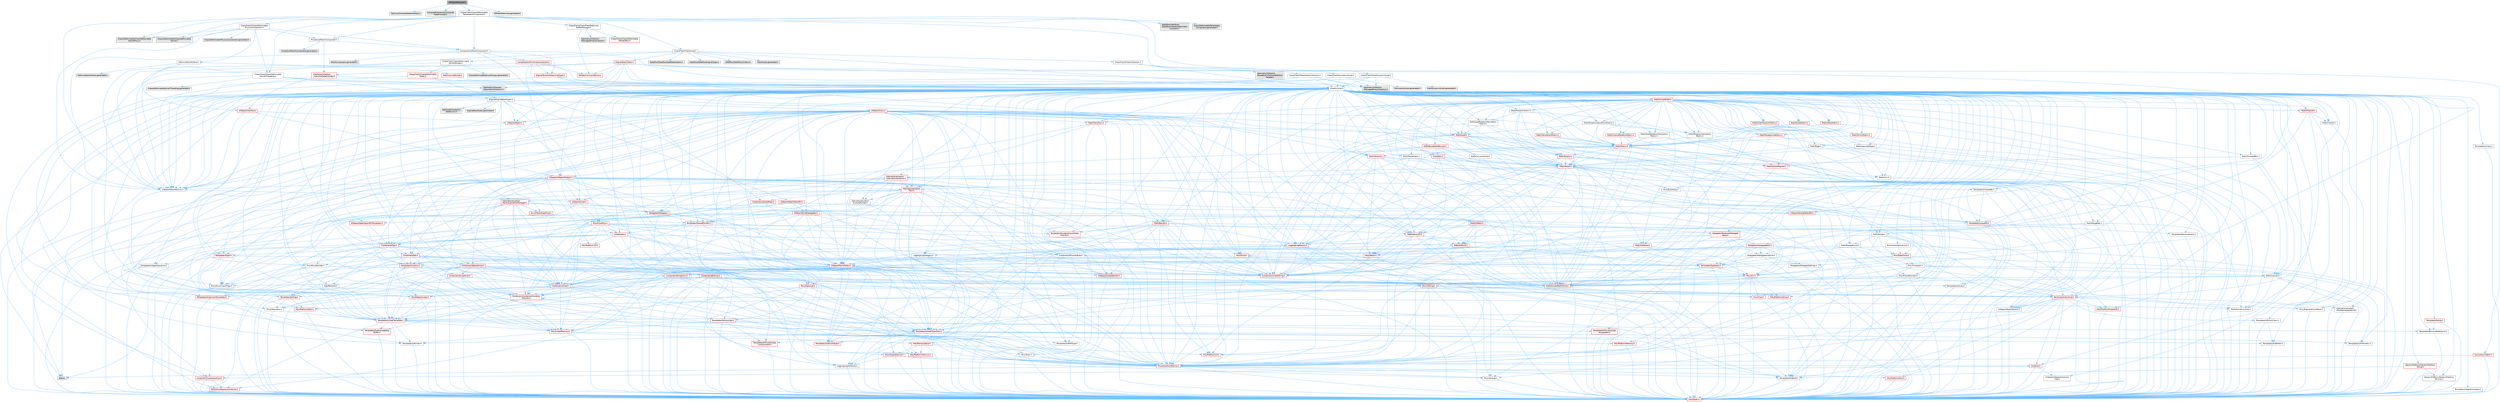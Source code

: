 digraph "DIFleshDeformer.h"
{
 // INTERACTIVE_SVG=YES
 // LATEX_PDF_SIZE
  bgcolor="transparent";
  edge [fontname=Helvetica,fontsize=10,labelfontname=Helvetica,labelfontsize=10];
  node [fontname=Helvetica,fontsize=10,shape=box,height=0.2,width=0.4];
  Node1 [id="Node000001",label="DIFleshDeformer.h",height=0.2,width=0.4,color="gray40", fillcolor="grey60", style="filled", fontcolor="black",tooltip=" "];
  Node1 -> Node2 [id="edge1_Node000001_Node000002",color="steelblue1",style="solid",tooltip=" "];
  Node2 [id="Node000002",label="OptimusComputeDataInterface.h",height=0.2,width=0.4,color="grey60", fillcolor="#E0E0E0", style="filled",tooltip=" "];
  Node1 -> Node3 [id="edge2_Node000001_Node000003",color="steelblue1",style="solid",tooltip=" "];
  Node3 [id="Node000003",label="ComputeFramework/Compute\lDataProvider.h",height=0.2,width=0.4,color="grey60", fillcolor="#E0E0E0", style="filled",tooltip=" "];
  Node1 -> Node4 [id="edge3_Node000001_Node000004",color="steelblue1",style="solid",tooltip=" "];
  Node4 [id="Node000004",label="ChaosFlesh/ChaosDeformable\lTetrahedralComponent.h",height=0.2,width=0.4,color="grey40", fillcolor="white", style="filled",URL="$d3/db3/ChaosDeformableTetrahedralComponent_8h.html",tooltip=" "];
  Node4 -> Node5 [id="edge4_Node000004_Node000005",color="steelblue1",style="solid",tooltip=" "];
  Node5 [id="Node000005",label="Chaos/Deformable/ChaosDeformable\lSolverProxy.h",height=0.2,width=0.4,color="grey60", fillcolor="#E0E0E0", style="filled",tooltip=" "];
  Node4 -> Node6 [id="edge5_Node000004_Node000006",color="steelblue1",style="solid",tooltip=" "];
  Node6 [id="Node000006",label="Chaos/Deformable/ChaosDeformable\lSolver.h",height=0.2,width=0.4,color="grey60", fillcolor="#E0E0E0", style="filled",tooltip=" "];
  Node4 -> Node7 [id="edge6_Node000004_Node000007",color="steelblue1",style="solid",tooltip=" "];
  Node7 [id="Node000007",label="ChaosFlesh/ChaosDeformable\lPhysicsComponent.h",height=0.2,width=0.4,color="grey40", fillcolor="white", style="filled",URL="$d3/da9/ChaosDeformablePhysicsComponent_8h.html",tooltip=" "];
  Node7 -> Node5 [id="edge7_Node000007_Node000005",color="steelblue1",style="solid",tooltip=" "];
  Node7 -> Node6 [id="edge8_Node000007_Node000006",color="steelblue1",style="solid",tooltip=" "];
  Node7 -> Node8 [id="edge9_Node000007_Node000008",color="steelblue1",style="solid",tooltip=" "];
  Node8 [id="Node000008",label="ChaosFlesh/ChaosDeformable\lSolverThreading.h",height=0.2,width=0.4,color="grey40", fillcolor="white", style="filled",URL="$de/d06/ChaosDeformableSolverThreading_8h.html",tooltip=" "];
  Node8 -> Node9 [id="edge10_Node000008_Node000009",color="steelblue1",style="solid",tooltip=" "];
  Node9 [id="Node000009",label="CoreMinimal.h",height=0.2,width=0.4,color="grey40", fillcolor="white", style="filled",URL="$d7/d67/CoreMinimal_8h.html",tooltip=" "];
  Node9 -> Node10 [id="edge11_Node000009_Node000010",color="steelblue1",style="solid",tooltip=" "];
  Node10 [id="Node000010",label="CoreTypes.h",height=0.2,width=0.4,color="red", fillcolor="#FFF0F0", style="filled",URL="$dc/dec/CoreTypes_8h.html",tooltip=" "];
  Node9 -> Node24 [id="edge12_Node000009_Node000024",color="steelblue1",style="solid",tooltip=" "];
  Node24 [id="Node000024",label="CoreFwd.h",height=0.2,width=0.4,color="red", fillcolor="#FFF0F0", style="filled",URL="$d1/d1e/CoreFwd_8h.html",tooltip=" "];
  Node24 -> Node10 [id="edge13_Node000024_Node000010",color="steelblue1",style="solid",tooltip=" "];
  Node24 -> Node25 [id="edge14_Node000024_Node000025",color="steelblue1",style="solid",tooltip=" "];
  Node25 [id="Node000025",label="Containers/ContainersFwd.h",height=0.2,width=0.4,color="red", fillcolor="#FFF0F0", style="filled",URL="$d4/d0a/ContainersFwd_8h.html",tooltip=" "];
  Node25 -> Node10 [id="edge15_Node000025_Node000010",color="steelblue1",style="solid",tooltip=" "];
  Node25 -> Node26 [id="edge16_Node000025_Node000026",color="steelblue1",style="solid",tooltip=" "];
  Node26 [id="Node000026",label="Traits/IsContiguousContainer.h",height=0.2,width=0.4,color="red", fillcolor="#FFF0F0", style="filled",URL="$d5/d3c/IsContiguousContainer_8h.html",tooltip=" "];
  Node26 -> Node10 [id="edge17_Node000026_Node000010",color="steelblue1",style="solid",tooltip=" "];
  Node24 -> Node30 [id="edge18_Node000024_Node000030",color="steelblue1",style="solid",tooltip=" "];
  Node30 [id="Node000030",label="UObject/UObjectHierarchy\lFwd.h",height=0.2,width=0.4,color="grey40", fillcolor="white", style="filled",URL="$d3/d13/UObjectHierarchyFwd_8h.html",tooltip=" "];
  Node9 -> Node30 [id="edge19_Node000009_Node000030",color="steelblue1",style="solid",tooltip=" "];
  Node9 -> Node25 [id="edge20_Node000009_Node000025",color="steelblue1",style="solid",tooltip=" "];
  Node9 -> Node31 [id="edge21_Node000009_Node000031",color="steelblue1",style="solid",tooltip=" "];
  Node31 [id="Node000031",label="Misc/VarArgs.h",height=0.2,width=0.4,color="grey40", fillcolor="white", style="filled",URL="$d5/d6f/VarArgs_8h.html",tooltip=" "];
  Node31 -> Node10 [id="edge22_Node000031_Node000010",color="steelblue1",style="solid",tooltip=" "];
  Node9 -> Node32 [id="edge23_Node000009_Node000032",color="steelblue1",style="solid",tooltip=" "];
  Node32 [id="Node000032",label="Logging/LogVerbosity.h",height=0.2,width=0.4,color="grey40", fillcolor="white", style="filled",URL="$d2/d8f/LogVerbosity_8h.html",tooltip=" "];
  Node32 -> Node10 [id="edge24_Node000032_Node000010",color="steelblue1",style="solid",tooltip=" "];
  Node9 -> Node33 [id="edge25_Node000009_Node000033",color="steelblue1",style="solid",tooltip=" "];
  Node33 [id="Node000033",label="Misc/OutputDevice.h",height=0.2,width=0.4,color="red", fillcolor="#FFF0F0", style="filled",URL="$d7/d32/OutputDevice_8h.html",tooltip=" "];
  Node33 -> Node24 [id="edge26_Node000033_Node000024",color="steelblue1",style="solid",tooltip=" "];
  Node33 -> Node10 [id="edge27_Node000033_Node000010",color="steelblue1",style="solid",tooltip=" "];
  Node33 -> Node32 [id="edge28_Node000033_Node000032",color="steelblue1",style="solid",tooltip=" "];
  Node33 -> Node31 [id="edge29_Node000033_Node000031",color="steelblue1",style="solid",tooltip=" "];
  Node9 -> Node39 [id="edge30_Node000009_Node000039",color="steelblue1",style="solid",tooltip=" "];
  Node39 [id="Node000039",label="HAL/PlatformCrt.h",height=0.2,width=0.4,color="red", fillcolor="#FFF0F0", style="filled",URL="$d8/d75/PlatformCrt_8h.html",tooltip=" "];
  Node9 -> Node49 [id="edge31_Node000009_Node000049",color="steelblue1",style="solid",tooltip=" "];
  Node49 [id="Node000049",label="HAL/PlatformMisc.h",height=0.2,width=0.4,color="red", fillcolor="#FFF0F0", style="filled",URL="$d0/df5/PlatformMisc_8h.html",tooltip=" "];
  Node49 -> Node10 [id="edge32_Node000049_Node000010",color="steelblue1",style="solid",tooltip=" "];
  Node9 -> Node68 [id="edge33_Node000009_Node000068",color="steelblue1",style="solid",tooltip=" "];
  Node68 [id="Node000068",label="Misc/AssertionMacros.h",height=0.2,width=0.4,color="red", fillcolor="#FFF0F0", style="filled",URL="$d0/dfa/AssertionMacros_8h.html",tooltip=" "];
  Node68 -> Node10 [id="edge34_Node000068_Node000010",color="steelblue1",style="solid",tooltip=" "];
  Node68 -> Node49 [id="edge35_Node000068_Node000049",color="steelblue1",style="solid",tooltip=" "];
  Node68 -> Node69 [id="edge36_Node000068_Node000069",color="steelblue1",style="solid",tooltip=" "];
  Node69 [id="Node000069",label="Templates/EnableIf.h",height=0.2,width=0.4,color="grey40", fillcolor="white", style="filled",URL="$d7/d60/EnableIf_8h.html",tooltip=" "];
  Node69 -> Node10 [id="edge37_Node000069_Node000010",color="steelblue1",style="solid",tooltip=" "];
  Node68 -> Node31 [id="edge38_Node000068_Node000031",color="steelblue1",style="solid",tooltip=" "];
  Node68 -> Node76 [id="edge39_Node000068_Node000076",color="steelblue1",style="solid",tooltip=" "];
  Node76 [id="Node000076",label="atomic",height=0.2,width=0.4,color="grey60", fillcolor="#E0E0E0", style="filled",tooltip=" "];
  Node9 -> Node77 [id="edge40_Node000009_Node000077",color="steelblue1",style="solid",tooltip=" "];
  Node77 [id="Node000077",label="Templates/IsPointer.h",height=0.2,width=0.4,color="grey40", fillcolor="white", style="filled",URL="$d7/d05/IsPointer_8h.html",tooltip=" "];
  Node77 -> Node10 [id="edge41_Node000077_Node000010",color="steelblue1",style="solid",tooltip=" "];
  Node9 -> Node78 [id="edge42_Node000009_Node000078",color="steelblue1",style="solid",tooltip=" "];
  Node78 [id="Node000078",label="HAL/PlatformMemory.h",height=0.2,width=0.4,color="red", fillcolor="#FFF0F0", style="filled",URL="$de/d68/PlatformMemory_8h.html",tooltip=" "];
  Node78 -> Node10 [id="edge43_Node000078_Node000010",color="steelblue1",style="solid",tooltip=" "];
  Node9 -> Node61 [id="edge44_Node000009_Node000061",color="steelblue1",style="solid",tooltip=" "];
  Node61 [id="Node000061",label="HAL/PlatformAtomics.h",height=0.2,width=0.4,color="red", fillcolor="#FFF0F0", style="filled",URL="$d3/d36/PlatformAtomics_8h.html",tooltip=" "];
  Node61 -> Node10 [id="edge45_Node000061_Node000010",color="steelblue1",style="solid",tooltip=" "];
  Node9 -> Node83 [id="edge46_Node000009_Node000083",color="steelblue1",style="solid",tooltip=" "];
  Node83 [id="Node000083",label="Misc/Exec.h",height=0.2,width=0.4,color="grey40", fillcolor="white", style="filled",URL="$de/ddb/Exec_8h.html",tooltip=" "];
  Node83 -> Node10 [id="edge47_Node000083_Node000010",color="steelblue1",style="solid",tooltip=" "];
  Node83 -> Node68 [id="edge48_Node000083_Node000068",color="steelblue1",style="solid",tooltip=" "];
  Node9 -> Node84 [id="edge49_Node000009_Node000084",color="steelblue1",style="solid",tooltip=" "];
  Node84 [id="Node000084",label="HAL/MemoryBase.h",height=0.2,width=0.4,color="red", fillcolor="#FFF0F0", style="filled",URL="$d6/d9f/MemoryBase_8h.html",tooltip=" "];
  Node84 -> Node10 [id="edge50_Node000084_Node000010",color="steelblue1",style="solid",tooltip=" "];
  Node84 -> Node61 [id="edge51_Node000084_Node000061",color="steelblue1",style="solid",tooltip=" "];
  Node84 -> Node39 [id="edge52_Node000084_Node000039",color="steelblue1",style="solid",tooltip=" "];
  Node84 -> Node83 [id="edge53_Node000084_Node000083",color="steelblue1",style="solid",tooltip=" "];
  Node84 -> Node33 [id="edge54_Node000084_Node000033",color="steelblue1",style="solid",tooltip=" "];
  Node9 -> Node94 [id="edge55_Node000009_Node000094",color="steelblue1",style="solid",tooltip=" "];
  Node94 [id="Node000094",label="HAL/UnrealMemory.h",height=0.2,width=0.4,color="red", fillcolor="#FFF0F0", style="filled",URL="$d9/d96/UnrealMemory_8h.html",tooltip=" "];
  Node94 -> Node10 [id="edge56_Node000094_Node000010",color="steelblue1",style="solid",tooltip=" "];
  Node94 -> Node84 [id="edge57_Node000094_Node000084",color="steelblue1",style="solid",tooltip=" "];
  Node94 -> Node78 [id="edge58_Node000094_Node000078",color="steelblue1",style="solid",tooltip=" "];
  Node94 -> Node77 [id="edge59_Node000094_Node000077",color="steelblue1",style="solid",tooltip=" "];
  Node9 -> Node96 [id="edge60_Node000009_Node000096",color="steelblue1",style="solid",tooltip=" "];
  Node96 [id="Node000096",label="Templates/IsArithmetic.h",height=0.2,width=0.4,color="grey40", fillcolor="white", style="filled",URL="$d2/d5d/IsArithmetic_8h.html",tooltip=" "];
  Node96 -> Node10 [id="edge61_Node000096_Node000010",color="steelblue1",style="solid",tooltip=" "];
  Node9 -> Node90 [id="edge62_Node000009_Node000090",color="steelblue1",style="solid",tooltip=" "];
  Node90 [id="Node000090",label="Templates/AndOrNot.h",height=0.2,width=0.4,color="grey40", fillcolor="white", style="filled",URL="$db/d0a/AndOrNot_8h.html",tooltip=" "];
  Node90 -> Node10 [id="edge63_Node000090_Node000010",color="steelblue1",style="solid",tooltip=" "];
  Node9 -> Node97 [id="edge64_Node000009_Node000097",color="steelblue1",style="solid",tooltip=" "];
  Node97 [id="Node000097",label="Templates/IsPODType.h",height=0.2,width=0.4,color="grey40", fillcolor="white", style="filled",URL="$d7/db1/IsPODType_8h.html",tooltip=" "];
  Node97 -> Node10 [id="edge65_Node000097_Node000010",color="steelblue1",style="solid",tooltip=" "];
  Node9 -> Node98 [id="edge66_Node000009_Node000098",color="steelblue1",style="solid",tooltip=" "];
  Node98 [id="Node000098",label="Templates/IsUECoreType.h",height=0.2,width=0.4,color="red", fillcolor="#FFF0F0", style="filled",URL="$d1/db8/IsUECoreType_8h.html",tooltip=" "];
  Node98 -> Node10 [id="edge67_Node000098_Node000010",color="steelblue1",style="solid",tooltip=" "];
  Node9 -> Node91 [id="edge68_Node000009_Node000091",color="steelblue1",style="solid",tooltip=" "];
  Node91 [id="Node000091",label="Templates/IsTriviallyCopy\lConstructible.h",height=0.2,width=0.4,color="red", fillcolor="#FFF0F0", style="filled",URL="$d3/d78/IsTriviallyCopyConstructible_8h.html",tooltip=" "];
  Node91 -> Node10 [id="edge69_Node000091_Node000010",color="steelblue1",style="solid",tooltip=" "];
  Node9 -> Node99 [id="edge70_Node000009_Node000099",color="steelblue1",style="solid",tooltip=" "];
  Node99 [id="Node000099",label="Templates/UnrealTypeTraits.h",height=0.2,width=0.4,color="red", fillcolor="#FFF0F0", style="filled",URL="$d2/d2d/UnrealTypeTraits_8h.html",tooltip=" "];
  Node99 -> Node10 [id="edge71_Node000099_Node000010",color="steelblue1",style="solid",tooltip=" "];
  Node99 -> Node77 [id="edge72_Node000099_Node000077",color="steelblue1",style="solid",tooltip=" "];
  Node99 -> Node68 [id="edge73_Node000099_Node000068",color="steelblue1",style="solid",tooltip=" "];
  Node99 -> Node90 [id="edge74_Node000099_Node000090",color="steelblue1",style="solid",tooltip=" "];
  Node99 -> Node69 [id="edge75_Node000099_Node000069",color="steelblue1",style="solid",tooltip=" "];
  Node99 -> Node96 [id="edge76_Node000099_Node000096",color="steelblue1",style="solid",tooltip=" "];
  Node99 -> Node97 [id="edge77_Node000099_Node000097",color="steelblue1",style="solid",tooltip=" "];
  Node99 -> Node98 [id="edge78_Node000099_Node000098",color="steelblue1",style="solid",tooltip=" "];
  Node99 -> Node91 [id="edge79_Node000099_Node000091",color="steelblue1",style="solid",tooltip=" "];
  Node9 -> Node69 [id="edge80_Node000009_Node000069",color="steelblue1",style="solid",tooltip=" "];
  Node9 -> Node101 [id="edge81_Node000009_Node000101",color="steelblue1",style="solid",tooltip=" "];
  Node101 [id="Node000101",label="Templates/RemoveReference.h",height=0.2,width=0.4,color="grey40", fillcolor="white", style="filled",URL="$da/dbe/RemoveReference_8h.html",tooltip=" "];
  Node101 -> Node10 [id="edge82_Node000101_Node000010",color="steelblue1",style="solid",tooltip=" "];
  Node9 -> Node102 [id="edge83_Node000009_Node000102",color="steelblue1",style="solid",tooltip=" "];
  Node102 [id="Node000102",label="Templates/IntegralConstant.h",height=0.2,width=0.4,color="grey40", fillcolor="white", style="filled",URL="$db/d1b/IntegralConstant_8h.html",tooltip=" "];
  Node102 -> Node10 [id="edge84_Node000102_Node000010",color="steelblue1",style="solid",tooltip=" "];
  Node9 -> Node103 [id="edge85_Node000009_Node000103",color="steelblue1",style="solid",tooltip=" "];
  Node103 [id="Node000103",label="Templates/IsClass.h",height=0.2,width=0.4,color="grey40", fillcolor="white", style="filled",URL="$db/dcb/IsClass_8h.html",tooltip=" "];
  Node103 -> Node10 [id="edge86_Node000103_Node000010",color="steelblue1",style="solid",tooltip=" "];
  Node9 -> Node104 [id="edge87_Node000009_Node000104",color="steelblue1",style="solid",tooltip=" "];
  Node104 [id="Node000104",label="Templates/TypeCompatible\lBytes.h",height=0.2,width=0.4,color="red", fillcolor="#FFF0F0", style="filled",URL="$df/d0a/TypeCompatibleBytes_8h.html",tooltip=" "];
  Node104 -> Node10 [id="edge88_Node000104_Node000010",color="steelblue1",style="solid",tooltip=" "];
  Node9 -> Node26 [id="edge89_Node000009_Node000026",color="steelblue1",style="solid",tooltip=" "];
  Node9 -> Node105 [id="edge90_Node000009_Node000105",color="steelblue1",style="solid",tooltip=" "];
  Node105 [id="Node000105",label="Templates/UnrealTemplate.h",height=0.2,width=0.4,color="red", fillcolor="#FFF0F0", style="filled",URL="$d4/d24/UnrealTemplate_8h.html",tooltip=" "];
  Node105 -> Node10 [id="edge91_Node000105_Node000010",color="steelblue1",style="solid",tooltip=" "];
  Node105 -> Node77 [id="edge92_Node000105_Node000077",color="steelblue1",style="solid",tooltip=" "];
  Node105 -> Node94 [id="edge93_Node000105_Node000094",color="steelblue1",style="solid",tooltip=" "];
  Node105 -> Node99 [id="edge94_Node000105_Node000099",color="steelblue1",style="solid",tooltip=" "];
  Node105 -> Node101 [id="edge95_Node000105_Node000101",color="steelblue1",style="solid",tooltip=" "];
  Node105 -> Node104 [id="edge96_Node000105_Node000104",color="steelblue1",style="solid",tooltip=" "];
  Node105 -> Node26 [id="edge97_Node000105_Node000026",color="steelblue1",style="solid",tooltip=" "];
  Node9 -> Node54 [id="edge98_Node000009_Node000054",color="steelblue1",style="solid",tooltip=" "];
  Node54 [id="Node000054",label="Math/NumericLimits.h",height=0.2,width=0.4,color="grey40", fillcolor="white", style="filled",URL="$df/d1b/NumericLimits_8h.html",tooltip=" "];
  Node54 -> Node10 [id="edge99_Node000054_Node000010",color="steelblue1",style="solid",tooltip=" "];
  Node9 -> Node109 [id="edge100_Node000009_Node000109",color="steelblue1",style="solid",tooltip=" "];
  Node109 [id="Node000109",label="HAL/PlatformMath.h",height=0.2,width=0.4,color="red", fillcolor="#FFF0F0", style="filled",URL="$dc/d53/PlatformMath_8h.html",tooltip=" "];
  Node109 -> Node10 [id="edge101_Node000109_Node000010",color="steelblue1",style="solid",tooltip=" "];
  Node9 -> Node92 [id="edge102_Node000009_Node000092",color="steelblue1",style="solid",tooltip=" "];
  Node92 [id="Node000092",label="Templates/IsTriviallyCopy\lAssignable.h",height=0.2,width=0.4,color="red", fillcolor="#FFF0F0", style="filled",URL="$d2/df2/IsTriviallyCopyAssignable_8h.html",tooltip=" "];
  Node92 -> Node10 [id="edge103_Node000092_Node000010",color="steelblue1",style="solid",tooltip=" "];
  Node9 -> Node117 [id="edge104_Node000009_Node000117",color="steelblue1",style="solid",tooltip=" "];
  Node117 [id="Node000117",label="Templates/MemoryOps.h",height=0.2,width=0.4,color="red", fillcolor="#FFF0F0", style="filled",URL="$db/dea/MemoryOps_8h.html",tooltip=" "];
  Node117 -> Node10 [id="edge105_Node000117_Node000010",color="steelblue1",style="solid",tooltip=" "];
  Node117 -> Node94 [id="edge106_Node000117_Node000094",color="steelblue1",style="solid",tooltip=" "];
  Node117 -> Node92 [id="edge107_Node000117_Node000092",color="steelblue1",style="solid",tooltip=" "];
  Node117 -> Node91 [id="edge108_Node000117_Node000091",color="steelblue1",style="solid",tooltip=" "];
  Node117 -> Node99 [id="edge109_Node000117_Node000099",color="steelblue1",style="solid",tooltip=" "];
  Node9 -> Node118 [id="edge110_Node000009_Node000118",color="steelblue1",style="solid",tooltip=" "];
  Node118 [id="Node000118",label="Containers/ContainerAllocation\lPolicies.h",height=0.2,width=0.4,color="red", fillcolor="#FFF0F0", style="filled",URL="$d7/dff/ContainerAllocationPolicies_8h.html",tooltip=" "];
  Node118 -> Node10 [id="edge111_Node000118_Node000010",color="steelblue1",style="solid",tooltip=" "];
  Node118 -> Node118 [id="edge112_Node000118_Node000118",color="steelblue1",style="solid",tooltip=" "];
  Node118 -> Node109 [id="edge113_Node000118_Node000109",color="steelblue1",style="solid",tooltip=" "];
  Node118 -> Node94 [id="edge114_Node000118_Node000094",color="steelblue1",style="solid",tooltip=" "];
  Node118 -> Node54 [id="edge115_Node000118_Node000054",color="steelblue1",style="solid",tooltip=" "];
  Node118 -> Node68 [id="edge116_Node000118_Node000068",color="steelblue1",style="solid",tooltip=" "];
  Node118 -> Node117 [id="edge117_Node000118_Node000117",color="steelblue1",style="solid",tooltip=" "];
  Node118 -> Node104 [id="edge118_Node000118_Node000104",color="steelblue1",style="solid",tooltip=" "];
  Node9 -> Node121 [id="edge119_Node000009_Node000121",color="steelblue1",style="solid",tooltip=" "];
  Node121 [id="Node000121",label="Templates/IsEnumClass.h",height=0.2,width=0.4,color="grey40", fillcolor="white", style="filled",URL="$d7/d15/IsEnumClass_8h.html",tooltip=" "];
  Node121 -> Node10 [id="edge120_Node000121_Node000010",color="steelblue1",style="solid",tooltip=" "];
  Node121 -> Node90 [id="edge121_Node000121_Node000090",color="steelblue1",style="solid",tooltip=" "];
  Node9 -> Node122 [id="edge122_Node000009_Node000122",color="steelblue1",style="solid",tooltip=" "];
  Node122 [id="Node000122",label="HAL/PlatformProperties.h",height=0.2,width=0.4,color="red", fillcolor="#FFF0F0", style="filled",URL="$d9/db0/PlatformProperties_8h.html",tooltip=" "];
  Node122 -> Node10 [id="edge123_Node000122_Node000010",color="steelblue1",style="solid",tooltip=" "];
  Node9 -> Node125 [id="edge124_Node000009_Node000125",color="steelblue1",style="solid",tooltip=" "];
  Node125 [id="Node000125",label="Misc/EngineVersionBase.h",height=0.2,width=0.4,color="grey40", fillcolor="white", style="filled",URL="$d5/d2b/EngineVersionBase_8h.html",tooltip=" "];
  Node125 -> Node10 [id="edge125_Node000125_Node000010",color="steelblue1",style="solid",tooltip=" "];
  Node9 -> Node126 [id="edge126_Node000009_Node000126",color="steelblue1",style="solid",tooltip=" "];
  Node126 [id="Node000126",label="Internationalization\l/TextNamespaceFwd.h",height=0.2,width=0.4,color="grey40", fillcolor="white", style="filled",URL="$d8/d97/TextNamespaceFwd_8h.html",tooltip=" "];
  Node126 -> Node10 [id="edge127_Node000126_Node000010",color="steelblue1",style="solid",tooltip=" "];
  Node9 -> Node127 [id="edge128_Node000009_Node000127",color="steelblue1",style="solid",tooltip=" "];
  Node127 [id="Node000127",label="Serialization/Archive.h",height=0.2,width=0.4,color="red", fillcolor="#FFF0F0", style="filled",URL="$d7/d3b/Archive_8h.html",tooltip=" "];
  Node127 -> Node24 [id="edge129_Node000127_Node000024",color="steelblue1",style="solid",tooltip=" "];
  Node127 -> Node10 [id="edge130_Node000127_Node000010",color="steelblue1",style="solid",tooltip=" "];
  Node127 -> Node122 [id="edge131_Node000127_Node000122",color="steelblue1",style="solid",tooltip=" "];
  Node127 -> Node126 [id="edge132_Node000127_Node000126",color="steelblue1",style="solid",tooltip=" "];
  Node127 -> Node68 [id="edge133_Node000127_Node000068",color="steelblue1",style="solid",tooltip=" "];
  Node127 -> Node125 [id="edge134_Node000127_Node000125",color="steelblue1",style="solid",tooltip=" "];
  Node127 -> Node31 [id="edge135_Node000127_Node000031",color="steelblue1",style="solid",tooltip=" "];
  Node127 -> Node69 [id="edge136_Node000127_Node000069",color="steelblue1",style="solid",tooltip=" "];
  Node127 -> Node121 [id="edge137_Node000127_Node000121",color="steelblue1",style="solid",tooltip=" "];
  Node127 -> Node105 [id="edge138_Node000127_Node000105",color="steelblue1",style="solid",tooltip=" "];
  Node127 -> Node130 [id="edge139_Node000127_Node000130",color="steelblue1",style="solid",tooltip=" "];
  Node130 [id="Node000130",label="UObject/ObjectVersion.h",height=0.2,width=0.4,color="grey40", fillcolor="white", style="filled",URL="$da/d63/ObjectVersion_8h.html",tooltip=" "];
  Node130 -> Node10 [id="edge140_Node000130_Node000010",color="steelblue1",style="solid",tooltip=" "];
  Node9 -> Node131 [id="edge141_Node000009_Node000131",color="steelblue1",style="solid",tooltip=" "];
  Node131 [id="Node000131",label="Templates/Less.h",height=0.2,width=0.4,color="grey40", fillcolor="white", style="filled",URL="$de/dc8/Less_8h.html",tooltip=" "];
  Node131 -> Node10 [id="edge142_Node000131_Node000010",color="steelblue1",style="solid",tooltip=" "];
  Node131 -> Node105 [id="edge143_Node000131_Node000105",color="steelblue1",style="solid",tooltip=" "];
  Node9 -> Node132 [id="edge144_Node000009_Node000132",color="steelblue1",style="solid",tooltip=" "];
  Node132 [id="Node000132",label="Templates/Sorting.h",height=0.2,width=0.4,color="red", fillcolor="#FFF0F0", style="filled",URL="$d3/d9e/Sorting_8h.html",tooltip=" "];
  Node132 -> Node10 [id="edge145_Node000132_Node000010",color="steelblue1",style="solid",tooltip=" "];
  Node132 -> Node109 [id="edge146_Node000132_Node000109",color="steelblue1",style="solid",tooltip=" "];
  Node132 -> Node131 [id="edge147_Node000132_Node000131",color="steelblue1",style="solid",tooltip=" "];
  Node9 -> Node143 [id="edge148_Node000009_Node000143",color="steelblue1",style="solid",tooltip=" "];
  Node143 [id="Node000143",label="Misc/Char.h",height=0.2,width=0.4,color="red", fillcolor="#FFF0F0", style="filled",URL="$d0/d58/Char_8h.html",tooltip=" "];
  Node143 -> Node10 [id="edge149_Node000143_Node000010",color="steelblue1",style="solid",tooltip=" "];
  Node9 -> Node146 [id="edge150_Node000009_Node000146",color="steelblue1",style="solid",tooltip=" "];
  Node146 [id="Node000146",label="GenericPlatform/GenericPlatform\lStricmp.h",height=0.2,width=0.4,color="grey40", fillcolor="white", style="filled",URL="$d2/d86/GenericPlatformStricmp_8h.html",tooltip=" "];
  Node146 -> Node10 [id="edge151_Node000146_Node000010",color="steelblue1",style="solid",tooltip=" "];
  Node9 -> Node147 [id="edge152_Node000009_Node000147",color="steelblue1",style="solid",tooltip=" "];
  Node147 [id="Node000147",label="GenericPlatform/GenericPlatform\lString.h",height=0.2,width=0.4,color="red", fillcolor="#FFF0F0", style="filled",URL="$dd/d20/GenericPlatformString_8h.html",tooltip=" "];
  Node147 -> Node10 [id="edge153_Node000147_Node000010",color="steelblue1",style="solid",tooltip=" "];
  Node147 -> Node146 [id="edge154_Node000147_Node000146",color="steelblue1",style="solid",tooltip=" "];
  Node147 -> Node69 [id="edge155_Node000147_Node000069",color="steelblue1",style="solid",tooltip=" "];
  Node9 -> Node80 [id="edge156_Node000009_Node000080",color="steelblue1",style="solid",tooltip=" "];
  Node80 [id="Node000080",label="HAL/PlatformString.h",height=0.2,width=0.4,color="red", fillcolor="#FFF0F0", style="filled",URL="$db/db5/PlatformString_8h.html",tooltip=" "];
  Node80 -> Node10 [id="edge157_Node000080_Node000010",color="steelblue1",style="solid",tooltip=" "];
  Node9 -> Node150 [id="edge158_Node000009_Node000150",color="steelblue1",style="solid",tooltip=" "];
  Node150 [id="Node000150",label="Misc/CString.h",height=0.2,width=0.4,color="red", fillcolor="#FFF0F0", style="filled",URL="$d2/d49/CString_8h.html",tooltip=" "];
  Node150 -> Node10 [id="edge159_Node000150_Node000010",color="steelblue1",style="solid",tooltip=" "];
  Node150 -> Node39 [id="edge160_Node000150_Node000039",color="steelblue1",style="solid",tooltip=" "];
  Node150 -> Node80 [id="edge161_Node000150_Node000080",color="steelblue1",style="solid",tooltip=" "];
  Node150 -> Node68 [id="edge162_Node000150_Node000068",color="steelblue1",style="solid",tooltip=" "];
  Node150 -> Node143 [id="edge163_Node000150_Node000143",color="steelblue1",style="solid",tooltip=" "];
  Node150 -> Node31 [id="edge164_Node000150_Node000031",color="steelblue1",style="solid",tooltip=" "];
  Node9 -> Node151 [id="edge165_Node000009_Node000151",color="steelblue1",style="solid",tooltip=" "];
  Node151 [id="Node000151",label="Misc/Crc.h",height=0.2,width=0.4,color="red", fillcolor="#FFF0F0", style="filled",URL="$d4/dd2/Crc_8h.html",tooltip=" "];
  Node151 -> Node10 [id="edge166_Node000151_Node000010",color="steelblue1",style="solid",tooltip=" "];
  Node151 -> Node80 [id="edge167_Node000151_Node000080",color="steelblue1",style="solid",tooltip=" "];
  Node151 -> Node68 [id="edge168_Node000151_Node000068",color="steelblue1",style="solid",tooltip=" "];
  Node151 -> Node150 [id="edge169_Node000151_Node000150",color="steelblue1",style="solid",tooltip=" "];
  Node151 -> Node143 [id="edge170_Node000151_Node000143",color="steelblue1",style="solid",tooltip=" "];
  Node151 -> Node99 [id="edge171_Node000151_Node000099",color="steelblue1",style="solid",tooltip=" "];
  Node9 -> Node142 [id="edge172_Node000009_Node000142",color="steelblue1",style="solid",tooltip=" "];
  Node142 [id="Node000142",label="Math/UnrealMathUtility.h",height=0.2,width=0.4,color="red", fillcolor="#FFF0F0", style="filled",URL="$db/db8/UnrealMathUtility_8h.html",tooltip=" "];
  Node142 -> Node10 [id="edge173_Node000142_Node000010",color="steelblue1",style="solid",tooltip=" "];
  Node142 -> Node68 [id="edge174_Node000142_Node000068",color="steelblue1",style="solid",tooltip=" "];
  Node142 -> Node109 [id="edge175_Node000142_Node000109",color="steelblue1",style="solid",tooltip=" "];
  Node9 -> Node152 [id="edge176_Node000009_Node000152",color="steelblue1",style="solid",tooltip=" "];
  Node152 [id="Node000152",label="Containers/UnrealString.h",height=0.2,width=0.4,color="red", fillcolor="#FFF0F0", style="filled",URL="$d5/dba/UnrealString_8h.html",tooltip=" "];
  Node9 -> Node156 [id="edge177_Node000009_Node000156",color="steelblue1",style="solid",tooltip=" "];
  Node156 [id="Node000156",label="Containers/Array.h",height=0.2,width=0.4,color="red", fillcolor="#FFF0F0", style="filled",URL="$df/dd0/Array_8h.html",tooltip=" "];
  Node156 -> Node10 [id="edge178_Node000156_Node000010",color="steelblue1",style="solid",tooltip=" "];
  Node156 -> Node68 [id="edge179_Node000156_Node000068",color="steelblue1",style="solid",tooltip=" "];
  Node156 -> Node94 [id="edge180_Node000156_Node000094",color="steelblue1",style="solid",tooltip=" "];
  Node156 -> Node99 [id="edge181_Node000156_Node000099",color="steelblue1",style="solid",tooltip=" "];
  Node156 -> Node105 [id="edge182_Node000156_Node000105",color="steelblue1",style="solid",tooltip=" "];
  Node156 -> Node118 [id="edge183_Node000156_Node000118",color="steelblue1",style="solid",tooltip=" "];
  Node156 -> Node127 [id="edge184_Node000156_Node000127",color="steelblue1",style="solid",tooltip=" "];
  Node156 -> Node135 [id="edge185_Node000156_Node000135",color="steelblue1",style="solid",tooltip=" "];
  Node135 [id="Node000135",label="Templates/Invoke.h",height=0.2,width=0.4,color="red", fillcolor="#FFF0F0", style="filled",URL="$d7/deb/Invoke_8h.html",tooltip=" "];
  Node135 -> Node10 [id="edge186_Node000135_Node000010",color="steelblue1",style="solid",tooltip=" "];
  Node135 -> Node105 [id="edge187_Node000135_Node000105",color="steelblue1",style="solid",tooltip=" "];
  Node156 -> Node131 [id="edge188_Node000156_Node000131",color="steelblue1",style="solid",tooltip=" "];
  Node156 -> Node132 [id="edge189_Node000156_Node000132",color="steelblue1",style="solid",tooltip=" "];
  Node156 -> Node179 [id="edge190_Node000156_Node000179",color="steelblue1",style="solid",tooltip=" "];
  Node179 [id="Node000179",label="Templates/AlignmentTemplates.h",height=0.2,width=0.4,color="red", fillcolor="#FFF0F0", style="filled",URL="$dd/d32/AlignmentTemplates_8h.html",tooltip=" "];
  Node179 -> Node10 [id="edge191_Node000179_Node000010",color="steelblue1",style="solid",tooltip=" "];
  Node179 -> Node77 [id="edge192_Node000179_Node000077",color="steelblue1",style="solid",tooltip=" "];
  Node9 -> Node180 [id="edge193_Node000009_Node000180",color="steelblue1",style="solid",tooltip=" "];
  Node180 [id="Node000180",label="Misc/FrameNumber.h",height=0.2,width=0.4,color="grey40", fillcolor="white", style="filled",URL="$dd/dbd/FrameNumber_8h.html",tooltip=" "];
  Node180 -> Node10 [id="edge194_Node000180_Node000010",color="steelblue1",style="solid",tooltip=" "];
  Node180 -> Node54 [id="edge195_Node000180_Node000054",color="steelblue1",style="solid",tooltip=" "];
  Node180 -> Node142 [id="edge196_Node000180_Node000142",color="steelblue1",style="solid",tooltip=" "];
  Node180 -> Node69 [id="edge197_Node000180_Node000069",color="steelblue1",style="solid",tooltip=" "];
  Node180 -> Node99 [id="edge198_Node000180_Node000099",color="steelblue1",style="solid",tooltip=" "];
  Node9 -> Node181 [id="edge199_Node000009_Node000181",color="steelblue1",style="solid",tooltip=" "];
  Node181 [id="Node000181",label="Misc/Timespan.h",height=0.2,width=0.4,color="grey40", fillcolor="white", style="filled",URL="$da/dd9/Timespan_8h.html",tooltip=" "];
  Node181 -> Node10 [id="edge200_Node000181_Node000010",color="steelblue1",style="solid",tooltip=" "];
  Node181 -> Node182 [id="edge201_Node000181_Node000182",color="steelblue1",style="solid",tooltip=" "];
  Node182 [id="Node000182",label="Math/Interval.h",height=0.2,width=0.4,color="grey40", fillcolor="white", style="filled",URL="$d1/d55/Interval_8h.html",tooltip=" "];
  Node182 -> Node10 [id="edge202_Node000182_Node000010",color="steelblue1",style="solid",tooltip=" "];
  Node182 -> Node96 [id="edge203_Node000182_Node000096",color="steelblue1",style="solid",tooltip=" "];
  Node182 -> Node99 [id="edge204_Node000182_Node000099",color="steelblue1",style="solid",tooltip=" "];
  Node182 -> Node54 [id="edge205_Node000182_Node000054",color="steelblue1",style="solid",tooltip=" "];
  Node182 -> Node142 [id="edge206_Node000182_Node000142",color="steelblue1",style="solid",tooltip=" "];
  Node181 -> Node142 [id="edge207_Node000181_Node000142",color="steelblue1",style="solid",tooltip=" "];
  Node181 -> Node68 [id="edge208_Node000181_Node000068",color="steelblue1",style="solid",tooltip=" "];
  Node9 -> Node183 [id="edge209_Node000009_Node000183",color="steelblue1",style="solid",tooltip=" "];
  Node183 [id="Node000183",label="Containers/StringConv.h",height=0.2,width=0.4,color="red", fillcolor="#FFF0F0", style="filled",URL="$d3/ddf/StringConv_8h.html",tooltip=" "];
  Node183 -> Node10 [id="edge210_Node000183_Node000010",color="steelblue1",style="solid",tooltip=" "];
  Node183 -> Node68 [id="edge211_Node000183_Node000068",color="steelblue1",style="solid",tooltip=" "];
  Node183 -> Node118 [id="edge212_Node000183_Node000118",color="steelblue1",style="solid",tooltip=" "];
  Node183 -> Node156 [id="edge213_Node000183_Node000156",color="steelblue1",style="solid",tooltip=" "];
  Node183 -> Node150 [id="edge214_Node000183_Node000150",color="steelblue1",style="solid",tooltip=" "];
  Node183 -> Node184 [id="edge215_Node000183_Node000184",color="steelblue1",style="solid",tooltip=" "];
  Node184 [id="Node000184",label="Templates/IsArray.h",height=0.2,width=0.4,color="grey40", fillcolor="white", style="filled",URL="$d8/d8d/IsArray_8h.html",tooltip=" "];
  Node184 -> Node10 [id="edge216_Node000184_Node000010",color="steelblue1",style="solid",tooltip=" "];
  Node183 -> Node105 [id="edge217_Node000183_Node000105",color="steelblue1",style="solid",tooltip=" "];
  Node183 -> Node99 [id="edge218_Node000183_Node000099",color="steelblue1",style="solid",tooltip=" "];
  Node183 -> Node26 [id="edge219_Node000183_Node000026",color="steelblue1",style="solid",tooltip=" "];
  Node9 -> Node185 [id="edge220_Node000009_Node000185",color="steelblue1",style="solid",tooltip=" "];
  Node185 [id="Node000185",label="UObject/UnrealNames.h",height=0.2,width=0.4,color="red", fillcolor="#FFF0F0", style="filled",URL="$d8/db1/UnrealNames_8h.html",tooltip=" "];
  Node185 -> Node10 [id="edge221_Node000185_Node000010",color="steelblue1",style="solid",tooltip=" "];
  Node9 -> Node187 [id="edge222_Node000009_Node000187",color="steelblue1",style="solid",tooltip=" "];
  Node187 [id="Node000187",label="UObject/NameTypes.h",height=0.2,width=0.4,color="red", fillcolor="#FFF0F0", style="filled",URL="$d6/d35/NameTypes_8h.html",tooltip=" "];
  Node187 -> Node10 [id="edge223_Node000187_Node000010",color="steelblue1",style="solid",tooltip=" "];
  Node187 -> Node68 [id="edge224_Node000187_Node000068",color="steelblue1",style="solid",tooltip=" "];
  Node187 -> Node94 [id="edge225_Node000187_Node000094",color="steelblue1",style="solid",tooltip=" "];
  Node187 -> Node99 [id="edge226_Node000187_Node000099",color="steelblue1",style="solid",tooltip=" "];
  Node187 -> Node105 [id="edge227_Node000187_Node000105",color="steelblue1",style="solid",tooltip=" "];
  Node187 -> Node152 [id="edge228_Node000187_Node000152",color="steelblue1",style="solid",tooltip=" "];
  Node187 -> Node183 [id="edge229_Node000187_Node000183",color="steelblue1",style="solid",tooltip=" "];
  Node187 -> Node185 [id="edge230_Node000187_Node000185",color="steelblue1",style="solid",tooltip=" "];
  Node9 -> Node195 [id="edge231_Node000009_Node000195",color="steelblue1",style="solid",tooltip=" "];
  Node195 [id="Node000195",label="Misc/Parse.h",height=0.2,width=0.4,color="red", fillcolor="#FFF0F0", style="filled",URL="$dc/d71/Parse_8h.html",tooltip=" "];
  Node195 -> Node152 [id="edge232_Node000195_Node000152",color="steelblue1",style="solid",tooltip=" "];
  Node195 -> Node10 [id="edge233_Node000195_Node000010",color="steelblue1",style="solid",tooltip=" "];
  Node195 -> Node39 [id="edge234_Node000195_Node000039",color="steelblue1",style="solid",tooltip=" "];
  Node195 -> Node56 [id="edge235_Node000195_Node000056",color="steelblue1",style="solid",tooltip=" "];
  Node56 [id="Node000056",label="Misc/EnumClassFlags.h",height=0.2,width=0.4,color="grey40", fillcolor="white", style="filled",URL="$d8/de7/EnumClassFlags_8h.html",tooltip=" "];
  Node195 -> Node196 [id="edge236_Node000195_Node000196",color="steelblue1",style="solid",tooltip=" "];
  Node196 [id="Node000196",label="Templates/Function.h",height=0.2,width=0.4,color="red", fillcolor="#FFF0F0", style="filled",URL="$df/df5/Function_8h.html",tooltip=" "];
  Node196 -> Node10 [id="edge237_Node000196_Node000010",color="steelblue1",style="solid",tooltip=" "];
  Node196 -> Node68 [id="edge238_Node000196_Node000068",color="steelblue1",style="solid",tooltip=" "];
  Node196 -> Node94 [id="edge239_Node000196_Node000094",color="steelblue1",style="solid",tooltip=" "];
  Node196 -> Node99 [id="edge240_Node000196_Node000099",color="steelblue1",style="solid",tooltip=" "];
  Node196 -> Node135 [id="edge241_Node000196_Node000135",color="steelblue1",style="solid",tooltip=" "];
  Node196 -> Node105 [id="edge242_Node000196_Node000105",color="steelblue1",style="solid",tooltip=" "];
  Node196 -> Node142 [id="edge243_Node000196_Node000142",color="steelblue1",style="solid",tooltip=" "];
  Node9 -> Node179 [id="edge244_Node000009_Node000179",color="steelblue1",style="solid",tooltip=" "];
  Node9 -> Node198 [id="edge245_Node000009_Node000198",color="steelblue1",style="solid",tooltip=" "];
  Node198 [id="Node000198",label="Misc/StructBuilder.h",height=0.2,width=0.4,color="grey40", fillcolor="white", style="filled",URL="$d9/db3/StructBuilder_8h.html",tooltip=" "];
  Node198 -> Node10 [id="edge246_Node000198_Node000010",color="steelblue1",style="solid",tooltip=" "];
  Node198 -> Node142 [id="edge247_Node000198_Node000142",color="steelblue1",style="solid",tooltip=" "];
  Node198 -> Node179 [id="edge248_Node000198_Node000179",color="steelblue1",style="solid",tooltip=" "];
  Node9 -> Node111 [id="edge249_Node000009_Node000111",color="steelblue1",style="solid",tooltip=" "];
  Node111 [id="Node000111",label="Templates/Decay.h",height=0.2,width=0.4,color="red", fillcolor="#FFF0F0", style="filled",URL="$dd/d0f/Decay_8h.html",tooltip=" "];
  Node111 -> Node10 [id="edge250_Node000111_Node000010",color="steelblue1",style="solid",tooltip=" "];
  Node111 -> Node101 [id="edge251_Node000111_Node000101",color="steelblue1",style="solid",tooltip=" "];
  Node9 -> Node199 [id="edge252_Node000009_Node000199",color="steelblue1",style="solid",tooltip=" "];
  Node199 [id="Node000199",label="Templates/PointerIsConvertible\lFromTo.h",height=0.2,width=0.4,color="red", fillcolor="#FFF0F0", style="filled",URL="$d6/d65/PointerIsConvertibleFromTo_8h.html",tooltip=" "];
  Node199 -> Node10 [id="edge253_Node000199_Node000010",color="steelblue1",style="solid",tooltip=" "];
  Node9 -> Node135 [id="edge254_Node000009_Node000135",color="steelblue1",style="solid",tooltip=" "];
  Node9 -> Node196 [id="edge255_Node000009_Node000196",color="steelblue1",style="solid",tooltip=" "];
  Node9 -> Node168 [id="edge256_Node000009_Node000168",color="steelblue1",style="solid",tooltip=" "];
  Node168 [id="Node000168",label="Templates/TypeHash.h",height=0.2,width=0.4,color="red", fillcolor="#FFF0F0", style="filled",URL="$d1/d62/TypeHash_8h.html",tooltip=" "];
  Node168 -> Node10 [id="edge257_Node000168_Node000010",color="steelblue1",style="solid",tooltip=" "];
  Node168 -> Node151 [id="edge258_Node000168_Node000151",color="steelblue1",style="solid",tooltip=" "];
  Node9 -> Node200 [id="edge259_Node000009_Node000200",color="steelblue1",style="solid",tooltip=" "];
  Node200 [id="Node000200",label="Containers/ScriptArray.h",height=0.2,width=0.4,color="red", fillcolor="#FFF0F0", style="filled",URL="$dc/daf/ScriptArray_8h.html",tooltip=" "];
  Node200 -> Node10 [id="edge260_Node000200_Node000010",color="steelblue1",style="solid",tooltip=" "];
  Node200 -> Node68 [id="edge261_Node000200_Node000068",color="steelblue1",style="solid",tooltip=" "];
  Node200 -> Node94 [id="edge262_Node000200_Node000094",color="steelblue1",style="solid",tooltip=" "];
  Node200 -> Node118 [id="edge263_Node000200_Node000118",color="steelblue1",style="solid",tooltip=" "];
  Node200 -> Node156 [id="edge264_Node000200_Node000156",color="steelblue1",style="solid",tooltip=" "];
  Node9 -> Node201 [id="edge265_Node000009_Node000201",color="steelblue1",style="solid",tooltip=" "];
  Node201 [id="Node000201",label="Containers/BitArray.h",height=0.2,width=0.4,color="red", fillcolor="#FFF0F0", style="filled",URL="$d1/de4/BitArray_8h.html",tooltip=" "];
  Node201 -> Node118 [id="edge266_Node000201_Node000118",color="steelblue1",style="solid",tooltip=" "];
  Node201 -> Node10 [id="edge267_Node000201_Node000010",color="steelblue1",style="solid",tooltip=" "];
  Node201 -> Node61 [id="edge268_Node000201_Node000061",color="steelblue1",style="solid",tooltip=" "];
  Node201 -> Node94 [id="edge269_Node000201_Node000094",color="steelblue1",style="solid",tooltip=" "];
  Node201 -> Node142 [id="edge270_Node000201_Node000142",color="steelblue1",style="solid",tooltip=" "];
  Node201 -> Node68 [id="edge271_Node000201_Node000068",color="steelblue1",style="solid",tooltip=" "];
  Node201 -> Node56 [id="edge272_Node000201_Node000056",color="steelblue1",style="solid",tooltip=" "];
  Node201 -> Node127 [id="edge273_Node000201_Node000127",color="steelblue1",style="solid",tooltip=" "];
  Node201 -> Node69 [id="edge274_Node000201_Node000069",color="steelblue1",style="solid",tooltip=" "];
  Node201 -> Node135 [id="edge275_Node000201_Node000135",color="steelblue1",style="solid",tooltip=" "];
  Node201 -> Node105 [id="edge276_Node000201_Node000105",color="steelblue1",style="solid",tooltip=" "];
  Node201 -> Node99 [id="edge277_Node000201_Node000099",color="steelblue1",style="solid",tooltip=" "];
  Node9 -> Node202 [id="edge278_Node000009_Node000202",color="steelblue1",style="solid",tooltip=" "];
  Node202 [id="Node000202",label="Containers/SparseArray.h",height=0.2,width=0.4,color="red", fillcolor="#FFF0F0", style="filled",URL="$d5/dbf/SparseArray_8h.html",tooltip=" "];
  Node202 -> Node10 [id="edge279_Node000202_Node000010",color="steelblue1",style="solid",tooltip=" "];
  Node202 -> Node68 [id="edge280_Node000202_Node000068",color="steelblue1",style="solid",tooltip=" "];
  Node202 -> Node94 [id="edge281_Node000202_Node000094",color="steelblue1",style="solid",tooltip=" "];
  Node202 -> Node99 [id="edge282_Node000202_Node000099",color="steelblue1",style="solid",tooltip=" "];
  Node202 -> Node105 [id="edge283_Node000202_Node000105",color="steelblue1",style="solid",tooltip=" "];
  Node202 -> Node118 [id="edge284_Node000202_Node000118",color="steelblue1",style="solid",tooltip=" "];
  Node202 -> Node131 [id="edge285_Node000202_Node000131",color="steelblue1",style="solid",tooltip=" "];
  Node202 -> Node156 [id="edge286_Node000202_Node000156",color="steelblue1",style="solid",tooltip=" "];
  Node202 -> Node142 [id="edge287_Node000202_Node000142",color="steelblue1",style="solid",tooltip=" "];
  Node202 -> Node200 [id="edge288_Node000202_Node000200",color="steelblue1",style="solid",tooltip=" "];
  Node202 -> Node201 [id="edge289_Node000202_Node000201",color="steelblue1",style="solid",tooltip=" "];
  Node202 -> Node152 [id="edge290_Node000202_Node000152",color="steelblue1",style="solid",tooltip=" "];
  Node9 -> Node218 [id="edge291_Node000009_Node000218",color="steelblue1",style="solid",tooltip=" "];
  Node218 [id="Node000218",label="Containers/Set.h",height=0.2,width=0.4,color="red", fillcolor="#FFF0F0", style="filled",URL="$d4/d45/Set_8h.html",tooltip=" "];
  Node218 -> Node118 [id="edge292_Node000218_Node000118",color="steelblue1",style="solid",tooltip=" "];
  Node218 -> Node202 [id="edge293_Node000218_Node000202",color="steelblue1",style="solid",tooltip=" "];
  Node218 -> Node25 [id="edge294_Node000218_Node000025",color="steelblue1",style="solid",tooltip=" "];
  Node218 -> Node142 [id="edge295_Node000218_Node000142",color="steelblue1",style="solid",tooltip=" "];
  Node218 -> Node68 [id="edge296_Node000218_Node000068",color="steelblue1",style="solid",tooltip=" "];
  Node218 -> Node198 [id="edge297_Node000218_Node000198",color="steelblue1",style="solid",tooltip=" "];
  Node218 -> Node196 [id="edge298_Node000218_Node000196",color="steelblue1",style="solid",tooltip=" "];
  Node218 -> Node132 [id="edge299_Node000218_Node000132",color="steelblue1",style="solid",tooltip=" "];
  Node218 -> Node168 [id="edge300_Node000218_Node000168",color="steelblue1",style="solid",tooltip=" "];
  Node218 -> Node105 [id="edge301_Node000218_Node000105",color="steelblue1",style="solid",tooltip=" "];
  Node9 -> Node221 [id="edge302_Node000009_Node000221",color="steelblue1",style="solid",tooltip=" "];
  Node221 [id="Node000221",label="Algo/Reverse.h",height=0.2,width=0.4,color="grey40", fillcolor="white", style="filled",URL="$d5/d93/Reverse_8h.html",tooltip=" "];
  Node221 -> Node10 [id="edge303_Node000221_Node000010",color="steelblue1",style="solid",tooltip=" "];
  Node221 -> Node105 [id="edge304_Node000221_Node000105",color="steelblue1",style="solid",tooltip=" "];
  Node9 -> Node222 [id="edge305_Node000009_Node000222",color="steelblue1",style="solid",tooltip=" "];
  Node222 [id="Node000222",label="Containers/Map.h",height=0.2,width=0.4,color="red", fillcolor="#FFF0F0", style="filled",URL="$df/d79/Map_8h.html",tooltip=" "];
  Node222 -> Node10 [id="edge306_Node000222_Node000010",color="steelblue1",style="solid",tooltip=" "];
  Node222 -> Node221 [id="edge307_Node000222_Node000221",color="steelblue1",style="solid",tooltip=" "];
  Node222 -> Node218 [id="edge308_Node000222_Node000218",color="steelblue1",style="solid",tooltip=" "];
  Node222 -> Node152 [id="edge309_Node000222_Node000152",color="steelblue1",style="solid",tooltip=" "];
  Node222 -> Node68 [id="edge310_Node000222_Node000068",color="steelblue1",style="solid",tooltip=" "];
  Node222 -> Node198 [id="edge311_Node000222_Node000198",color="steelblue1",style="solid",tooltip=" "];
  Node222 -> Node196 [id="edge312_Node000222_Node000196",color="steelblue1",style="solid",tooltip=" "];
  Node222 -> Node132 [id="edge313_Node000222_Node000132",color="steelblue1",style="solid",tooltip=" "];
  Node222 -> Node223 [id="edge314_Node000222_Node000223",color="steelblue1",style="solid",tooltip=" "];
  Node223 [id="Node000223",label="Templates/Tuple.h",height=0.2,width=0.4,color="red", fillcolor="#FFF0F0", style="filled",URL="$d2/d4f/Tuple_8h.html",tooltip=" "];
  Node223 -> Node10 [id="edge315_Node000223_Node000010",color="steelblue1",style="solid",tooltip=" "];
  Node223 -> Node105 [id="edge316_Node000223_Node000105",color="steelblue1",style="solid",tooltip=" "];
  Node223 -> Node224 [id="edge317_Node000223_Node000224",color="steelblue1",style="solid",tooltip=" "];
  Node224 [id="Node000224",label="Delegates/IntegerSequence.h",height=0.2,width=0.4,color="grey40", fillcolor="white", style="filled",URL="$d2/dcc/IntegerSequence_8h.html",tooltip=" "];
  Node224 -> Node10 [id="edge318_Node000224_Node000010",color="steelblue1",style="solid",tooltip=" "];
  Node223 -> Node135 [id="edge319_Node000223_Node000135",color="steelblue1",style="solid",tooltip=" "];
  Node223 -> Node168 [id="edge320_Node000223_Node000168",color="steelblue1",style="solid",tooltip=" "];
  Node222 -> Node105 [id="edge321_Node000222_Node000105",color="steelblue1",style="solid",tooltip=" "];
  Node222 -> Node99 [id="edge322_Node000222_Node000099",color="steelblue1",style="solid",tooltip=" "];
  Node9 -> Node226 [id="edge323_Node000009_Node000226",color="steelblue1",style="solid",tooltip=" "];
  Node226 [id="Node000226",label="Math/IntPoint.h",height=0.2,width=0.4,color="red", fillcolor="#FFF0F0", style="filled",URL="$d3/df7/IntPoint_8h.html",tooltip=" "];
  Node226 -> Node10 [id="edge324_Node000226_Node000010",color="steelblue1",style="solid",tooltip=" "];
  Node226 -> Node68 [id="edge325_Node000226_Node000068",color="steelblue1",style="solid",tooltip=" "];
  Node226 -> Node195 [id="edge326_Node000226_Node000195",color="steelblue1",style="solid",tooltip=" "];
  Node226 -> Node142 [id="edge327_Node000226_Node000142",color="steelblue1",style="solid",tooltip=" "];
  Node226 -> Node152 [id="edge328_Node000226_Node000152",color="steelblue1",style="solid",tooltip=" "];
  Node226 -> Node168 [id="edge329_Node000226_Node000168",color="steelblue1",style="solid",tooltip=" "];
  Node9 -> Node228 [id="edge330_Node000009_Node000228",color="steelblue1",style="solid",tooltip=" "];
  Node228 [id="Node000228",label="Math/IntVector.h",height=0.2,width=0.4,color="red", fillcolor="#FFF0F0", style="filled",URL="$d7/d44/IntVector_8h.html",tooltip=" "];
  Node228 -> Node10 [id="edge331_Node000228_Node000010",color="steelblue1",style="solid",tooltip=" "];
  Node228 -> Node151 [id="edge332_Node000228_Node000151",color="steelblue1",style="solid",tooltip=" "];
  Node228 -> Node195 [id="edge333_Node000228_Node000195",color="steelblue1",style="solid",tooltip=" "];
  Node228 -> Node142 [id="edge334_Node000228_Node000142",color="steelblue1",style="solid",tooltip=" "];
  Node228 -> Node152 [id="edge335_Node000228_Node000152",color="steelblue1",style="solid",tooltip=" "];
  Node9 -> Node229 [id="edge336_Node000009_Node000229",color="steelblue1",style="solid",tooltip=" "];
  Node229 [id="Node000229",label="Logging/LogCategory.h",height=0.2,width=0.4,color="grey40", fillcolor="white", style="filled",URL="$d9/d36/LogCategory_8h.html",tooltip=" "];
  Node229 -> Node10 [id="edge337_Node000229_Node000010",color="steelblue1",style="solid",tooltip=" "];
  Node229 -> Node32 [id="edge338_Node000229_Node000032",color="steelblue1",style="solid",tooltip=" "];
  Node229 -> Node187 [id="edge339_Node000229_Node000187",color="steelblue1",style="solid",tooltip=" "];
  Node9 -> Node230 [id="edge340_Node000009_Node000230",color="steelblue1",style="solid",tooltip=" "];
  Node230 [id="Node000230",label="Logging/LogMacros.h",height=0.2,width=0.4,color="red", fillcolor="#FFF0F0", style="filled",URL="$d0/d16/LogMacros_8h.html",tooltip=" "];
  Node230 -> Node152 [id="edge341_Node000230_Node000152",color="steelblue1",style="solid",tooltip=" "];
  Node230 -> Node10 [id="edge342_Node000230_Node000010",color="steelblue1",style="solid",tooltip=" "];
  Node230 -> Node229 [id="edge343_Node000230_Node000229",color="steelblue1",style="solid",tooltip=" "];
  Node230 -> Node32 [id="edge344_Node000230_Node000032",color="steelblue1",style="solid",tooltip=" "];
  Node230 -> Node68 [id="edge345_Node000230_Node000068",color="steelblue1",style="solid",tooltip=" "];
  Node230 -> Node31 [id="edge346_Node000230_Node000031",color="steelblue1",style="solid",tooltip=" "];
  Node230 -> Node69 [id="edge347_Node000230_Node000069",color="steelblue1",style="solid",tooltip=" "];
  Node9 -> Node233 [id="edge348_Node000009_Node000233",color="steelblue1",style="solid",tooltip=" "];
  Node233 [id="Node000233",label="Math/Vector2D.h",height=0.2,width=0.4,color="red", fillcolor="#FFF0F0", style="filled",URL="$d3/db0/Vector2D_8h.html",tooltip=" "];
  Node233 -> Node10 [id="edge349_Node000233_Node000010",color="steelblue1",style="solid",tooltip=" "];
  Node233 -> Node68 [id="edge350_Node000233_Node000068",color="steelblue1",style="solid",tooltip=" "];
  Node233 -> Node151 [id="edge351_Node000233_Node000151",color="steelblue1",style="solid",tooltip=" "];
  Node233 -> Node142 [id="edge352_Node000233_Node000142",color="steelblue1",style="solid",tooltip=" "];
  Node233 -> Node152 [id="edge353_Node000233_Node000152",color="steelblue1",style="solid",tooltip=" "];
  Node233 -> Node195 [id="edge354_Node000233_Node000195",color="steelblue1",style="solid",tooltip=" "];
  Node233 -> Node226 [id="edge355_Node000233_Node000226",color="steelblue1",style="solid",tooltip=" "];
  Node233 -> Node230 [id="edge356_Node000233_Node000230",color="steelblue1",style="solid",tooltip=" "];
  Node9 -> Node237 [id="edge357_Node000009_Node000237",color="steelblue1",style="solid",tooltip=" "];
  Node237 [id="Node000237",label="Math/IntRect.h",height=0.2,width=0.4,color="red", fillcolor="#FFF0F0", style="filled",URL="$d7/d53/IntRect_8h.html",tooltip=" "];
  Node237 -> Node10 [id="edge358_Node000237_Node000010",color="steelblue1",style="solid",tooltip=" "];
  Node237 -> Node142 [id="edge359_Node000237_Node000142",color="steelblue1",style="solid",tooltip=" "];
  Node237 -> Node152 [id="edge360_Node000237_Node000152",color="steelblue1",style="solid",tooltip=" "];
  Node237 -> Node226 [id="edge361_Node000237_Node000226",color="steelblue1",style="solid",tooltip=" "];
  Node237 -> Node233 [id="edge362_Node000237_Node000233",color="steelblue1",style="solid",tooltip=" "];
  Node9 -> Node238 [id="edge363_Node000009_Node000238",color="steelblue1",style="solid",tooltip=" "];
  Node238 [id="Node000238",label="Misc/ByteSwap.h",height=0.2,width=0.4,color="grey40", fillcolor="white", style="filled",URL="$dc/dd7/ByteSwap_8h.html",tooltip=" "];
  Node238 -> Node10 [id="edge364_Node000238_Node000010",color="steelblue1",style="solid",tooltip=" "];
  Node238 -> Node39 [id="edge365_Node000238_Node000039",color="steelblue1",style="solid",tooltip=" "];
  Node9 -> Node167 [id="edge366_Node000009_Node000167",color="steelblue1",style="solid",tooltip=" "];
  Node167 [id="Node000167",label="Containers/EnumAsByte.h",height=0.2,width=0.4,color="grey40", fillcolor="white", style="filled",URL="$d6/d9a/EnumAsByte_8h.html",tooltip=" "];
  Node167 -> Node10 [id="edge367_Node000167_Node000010",color="steelblue1",style="solid",tooltip=" "];
  Node167 -> Node97 [id="edge368_Node000167_Node000097",color="steelblue1",style="solid",tooltip=" "];
  Node167 -> Node168 [id="edge369_Node000167_Node000168",color="steelblue1",style="solid",tooltip=" "];
  Node9 -> Node239 [id="edge370_Node000009_Node000239",color="steelblue1",style="solid",tooltip=" "];
  Node239 [id="Node000239",label="HAL/PlatformTLS.h",height=0.2,width=0.4,color="red", fillcolor="#FFF0F0", style="filled",URL="$d0/def/PlatformTLS_8h.html",tooltip=" "];
  Node239 -> Node10 [id="edge371_Node000239_Node000010",color="steelblue1",style="solid",tooltip=" "];
  Node9 -> Node242 [id="edge372_Node000009_Node000242",color="steelblue1",style="solid",tooltip=" "];
  Node242 [id="Node000242",label="CoreGlobals.h",height=0.2,width=0.4,color="red", fillcolor="#FFF0F0", style="filled",URL="$d5/d8c/CoreGlobals_8h.html",tooltip=" "];
  Node242 -> Node152 [id="edge373_Node000242_Node000152",color="steelblue1",style="solid",tooltip=" "];
  Node242 -> Node10 [id="edge374_Node000242_Node000010",color="steelblue1",style="solid",tooltip=" "];
  Node242 -> Node239 [id="edge375_Node000242_Node000239",color="steelblue1",style="solid",tooltip=" "];
  Node242 -> Node230 [id="edge376_Node000242_Node000230",color="steelblue1",style="solid",tooltip=" "];
  Node242 -> Node56 [id="edge377_Node000242_Node000056",color="steelblue1",style="solid",tooltip=" "];
  Node242 -> Node33 [id="edge378_Node000242_Node000033",color="steelblue1",style="solid",tooltip=" "];
  Node242 -> Node187 [id="edge379_Node000242_Node000187",color="steelblue1",style="solid",tooltip=" "];
  Node242 -> Node76 [id="edge380_Node000242_Node000076",color="steelblue1",style="solid",tooltip=" "];
  Node9 -> Node243 [id="edge381_Node000009_Node000243",color="steelblue1",style="solid",tooltip=" "];
  Node243 [id="Node000243",label="Templates/SharedPointer.h",height=0.2,width=0.4,color="red", fillcolor="#FFF0F0", style="filled",URL="$d2/d17/SharedPointer_8h.html",tooltip=" "];
  Node243 -> Node10 [id="edge382_Node000243_Node000010",color="steelblue1",style="solid",tooltip=" "];
  Node243 -> Node199 [id="edge383_Node000243_Node000199",color="steelblue1",style="solid",tooltip=" "];
  Node243 -> Node68 [id="edge384_Node000243_Node000068",color="steelblue1",style="solid",tooltip=" "];
  Node243 -> Node94 [id="edge385_Node000243_Node000094",color="steelblue1",style="solid",tooltip=" "];
  Node243 -> Node156 [id="edge386_Node000243_Node000156",color="steelblue1",style="solid",tooltip=" "];
  Node243 -> Node222 [id="edge387_Node000243_Node000222",color="steelblue1",style="solid",tooltip=" "];
  Node243 -> Node242 [id="edge388_Node000243_Node000242",color="steelblue1",style="solid",tooltip=" "];
  Node9 -> Node248 [id="edge389_Node000009_Node000248",color="steelblue1",style="solid",tooltip=" "];
  Node248 [id="Node000248",label="Internationalization\l/CulturePointer.h",height=0.2,width=0.4,color="grey40", fillcolor="white", style="filled",URL="$d6/dbe/CulturePointer_8h.html",tooltip=" "];
  Node248 -> Node10 [id="edge390_Node000248_Node000010",color="steelblue1",style="solid",tooltip=" "];
  Node248 -> Node243 [id="edge391_Node000248_Node000243",color="steelblue1",style="solid",tooltip=" "];
  Node9 -> Node249 [id="edge392_Node000009_Node000249",color="steelblue1",style="solid",tooltip=" "];
  Node249 [id="Node000249",label="UObject/WeakObjectPtrTemplates.h",height=0.2,width=0.4,color="red", fillcolor="#FFF0F0", style="filled",URL="$d8/d3b/WeakObjectPtrTemplates_8h.html",tooltip=" "];
  Node249 -> Node10 [id="edge393_Node000249_Node000010",color="steelblue1",style="solid",tooltip=" "];
  Node249 -> Node222 [id="edge394_Node000249_Node000222",color="steelblue1",style="solid",tooltip=" "];
  Node9 -> Node252 [id="edge395_Node000009_Node000252",color="steelblue1",style="solid",tooltip=" "];
  Node252 [id="Node000252",label="Delegates/DelegateSettings.h",height=0.2,width=0.4,color="grey40", fillcolor="white", style="filled",URL="$d0/d97/DelegateSettings_8h.html",tooltip=" "];
  Node252 -> Node10 [id="edge396_Node000252_Node000010",color="steelblue1",style="solid",tooltip=" "];
  Node9 -> Node253 [id="edge397_Node000009_Node000253",color="steelblue1",style="solid",tooltip=" "];
  Node253 [id="Node000253",label="Delegates/IDelegateInstance.h",height=0.2,width=0.4,color="grey40", fillcolor="white", style="filled",URL="$d2/d10/IDelegateInstance_8h.html",tooltip=" "];
  Node253 -> Node10 [id="edge398_Node000253_Node000010",color="steelblue1",style="solid",tooltip=" "];
  Node253 -> Node168 [id="edge399_Node000253_Node000168",color="steelblue1",style="solid",tooltip=" "];
  Node253 -> Node187 [id="edge400_Node000253_Node000187",color="steelblue1",style="solid",tooltip=" "];
  Node253 -> Node252 [id="edge401_Node000253_Node000252",color="steelblue1",style="solid",tooltip=" "];
  Node9 -> Node254 [id="edge402_Node000009_Node000254",color="steelblue1",style="solid",tooltip=" "];
  Node254 [id="Node000254",label="Delegates/DelegateBase.h",height=0.2,width=0.4,color="red", fillcolor="#FFF0F0", style="filled",URL="$da/d67/DelegateBase_8h.html",tooltip=" "];
  Node254 -> Node10 [id="edge403_Node000254_Node000010",color="steelblue1",style="solid",tooltip=" "];
  Node254 -> Node118 [id="edge404_Node000254_Node000118",color="steelblue1",style="solid",tooltip=" "];
  Node254 -> Node142 [id="edge405_Node000254_Node000142",color="steelblue1",style="solid",tooltip=" "];
  Node254 -> Node187 [id="edge406_Node000254_Node000187",color="steelblue1",style="solid",tooltip=" "];
  Node254 -> Node252 [id="edge407_Node000254_Node000252",color="steelblue1",style="solid",tooltip=" "];
  Node254 -> Node253 [id="edge408_Node000254_Node000253",color="steelblue1",style="solid",tooltip=" "];
  Node9 -> Node262 [id="edge409_Node000009_Node000262",color="steelblue1",style="solid",tooltip=" "];
  Node262 [id="Node000262",label="Delegates/MulticastDelegate\lBase.h",height=0.2,width=0.4,color="red", fillcolor="#FFF0F0", style="filled",URL="$db/d16/MulticastDelegateBase_8h.html",tooltip=" "];
  Node262 -> Node10 [id="edge410_Node000262_Node000010",color="steelblue1",style="solid",tooltip=" "];
  Node262 -> Node118 [id="edge411_Node000262_Node000118",color="steelblue1",style="solid",tooltip=" "];
  Node262 -> Node156 [id="edge412_Node000262_Node000156",color="steelblue1",style="solid",tooltip=" "];
  Node262 -> Node142 [id="edge413_Node000262_Node000142",color="steelblue1",style="solid",tooltip=" "];
  Node262 -> Node253 [id="edge414_Node000262_Node000253",color="steelblue1",style="solid",tooltip=" "];
  Node262 -> Node254 [id="edge415_Node000262_Node000254",color="steelblue1",style="solid",tooltip=" "];
  Node9 -> Node224 [id="edge416_Node000009_Node000224",color="steelblue1",style="solid",tooltip=" "];
  Node9 -> Node223 [id="edge417_Node000009_Node000223",color="steelblue1",style="solid",tooltip=" "];
  Node9 -> Node263 [id="edge418_Node000009_Node000263",color="steelblue1",style="solid",tooltip=" "];
  Node263 [id="Node000263",label="UObject/ScriptDelegates.h",height=0.2,width=0.4,color="red", fillcolor="#FFF0F0", style="filled",URL="$de/d81/ScriptDelegates_8h.html",tooltip=" "];
  Node263 -> Node156 [id="edge419_Node000263_Node000156",color="steelblue1",style="solid",tooltip=" "];
  Node263 -> Node118 [id="edge420_Node000263_Node000118",color="steelblue1",style="solid",tooltip=" "];
  Node263 -> Node152 [id="edge421_Node000263_Node000152",color="steelblue1",style="solid",tooltip=" "];
  Node263 -> Node68 [id="edge422_Node000263_Node000068",color="steelblue1",style="solid",tooltip=" "];
  Node263 -> Node243 [id="edge423_Node000263_Node000243",color="steelblue1",style="solid",tooltip=" "];
  Node263 -> Node168 [id="edge424_Node000263_Node000168",color="steelblue1",style="solid",tooltip=" "];
  Node263 -> Node99 [id="edge425_Node000263_Node000099",color="steelblue1",style="solid",tooltip=" "];
  Node263 -> Node187 [id="edge426_Node000263_Node000187",color="steelblue1",style="solid",tooltip=" "];
  Node9 -> Node265 [id="edge427_Node000009_Node000265",color="steelblue1",style="solid",tooltip=" "];
  Node265 [id="Node000265",label="Delegates/Delegate.h",height=0.2,width=0.4,color="red", fillcolor="#FFF0F0", style="filled",URL="$d4/d80/Delegate_8h.html",tooltip=" "];
  Node265 -> Node10 [id="edge428_Node000265_Node000010",color="steelblue1",style="solid",tooltip=" "];
  Node265 -> Node68 [id="edge429_Node000265_Node000068",color="steelblue1",style="solid",tooltip=" "];
  Node265 -> Node187 [id="edge430_Node000265_Node000187",color="steelblue1",style="solid",tooltip=" "];
  Node265 -> Node243 [id="edge431_Node000265_Node000243",color="steelblue1",style="solid",tooltip=" "];
  Node265 -> Node249 [id="edge432_Node000265_Node000249",color="steelblue1",style="solid",tooltip=" "];
  Node265 -> Node262 [id="edge433_Node000265_Node000262",color="steelblue1",style="solid",tooltip=" "];
  Node265 -> Node224 [id="edge434_Node000265_Node000224",color="steelblue1",style="solid",tooltip=" "];
  Node9 -> Node270 [id="edge435_Node000009_Node000270",color="steelblue1",style="solid",tooltip=" "];
  Node270 [id="Node000270",label="Internationalization\l/TextLocalizationManager.h",height=0.2,width=0.4,color="red", fillcolor="#FFF0F0", style="filled",URL="$d5/d2e/TextLocalizationManager_8h.html",tooltip=" "];
  Node270 -> Node271 [id="edge436_Node000270_Node000271",color="steelblue1",style="solid",tooltip=" "];
  Node271 [id="Node000271",label="Async/TaskGraphFwd.h",height=0.2,width=0.4,color="red", fillcolor="#FFF0F0", style="filled",URL="$d8/d71/TaskGraphFwd_8h.html",tooltip=" "];
  Node270 -> Node156 [id="edge437_Node000270_Node000156",color="steelblue1",style="solid",tooltip=" "];
  Node270 -> Node118 [id="edge438_Node000270_Node000118",color="steelblue1",style="solid",tooltip=" "];
  Node270 -> Node222 [id="edge439_Node000270_Node000222",color="steelblue1",style="solid",tooltip=" "];
  Node270 -> Node218 [id="edge440_Node000270_Node000218",color="steelblue1",style="solid",tooltip=" "];
  Node270 -> Node152 [id="edge441_Node000270_Node000152",color="steelblue1",style="solid",tooltip=" "];
  Node270 -> Node10 [id="edge442_Node000270_Node000010",color="steelblue1",style="solid",tooltip=" "];
  Node270 -> Node265 [id="edge443_Node000270_Node000265",color="steelblue1",style="solid",tooltip=" "];
  Node270 -> Node151 [id="edge444_Node000270_Node000151",color="steelblue1",style="solid",tooltip=" "];
  Node270 -> Node56 [id="edge445_Node000270_Node000056",color="steelblue1",style="solid",tooltip=" "];
  Node270 -> Node196 [id="edge446_Node000270_Node000196",color="steelblue1",style="solid",tooltip=" "];
  Node270 -> Node243 [id="edge447_Node000270_Node000243",color="steelblue1",style="solid",tooltip=" "];
  Node270 -> Node76 [id="edge448_Node000270_Node000076",color="steelblue1",style="solid",tooltip=" "];
  Node9 -> Node211 [id="edge449_Node000009_Node000211",color="steelblue1",style="solid",tooltip=" "];
  Node211 [id="Node000211",label="Misc/Optional.h",height=0.2,width=0.4,color="red", fillcolor="#FFF0F0", style="filled",URL="$d2/dae/Optional_8h.html",tooltip=" "];
  Node211 -> Node10 [id="edge450_Node000211_Node000010",color="steelblue1",style="solid",tooltip=" "];
  Node211 -> Node68 [id="edge451_Node000211_Node000068",color="steelblue1",style="solid",tooltip=" "];
  Node211 -> Node117 [id="edge452_Node000211_Node000117",color="steelblue1",style="solid",tooltip=" "];
  Node211 -> Node105 [id="edge453_Node000211_Node000105",color="steelblue1",style="solid",tooltip=" "];
  Node211 -> Node127 [id="edge454_Node000211_Node000127",color="steelblue1",style="solid",tooltip=" "];
  Node9 -> Node184 [id="edge455_Node000009_Node000184",color="steelblue1",style="solid",tooltip=" "];
  Node9 -> Node216 [id="edge456_Node000009_Node000216",color="steelblue1",style="solid",tooltip=" "];
  Node216 [id="Node000216",label="Templates/RemoveExtent.h",height=0.2,width=0.4,color="grey40", fillcolor="white", style="filled",URL="$dc/de9/RemoveExtent_8h.html",tooltip=" "];
  Node216 -> Node10 [id="edge457_Node000216_Node000010",color="steelblue1",style="solid",tooltip=" "];
  Node9 -> Node215 [id="edge458_Node000009_Node000215",color="steelblue1",style="solid",tooltip=" "];
  Node215 [id="Node000215",label="Templates/UniquePtr.h",height=0.2,width=0.4,color="red", fillcolor="#FFF0F0", style="filled",URL="$de/d1a/UniquePtr_8h.html",tooltip=" "];
  Node215 -> Node10 [id="edge459_Node000215_Node000010",color="steelblue1",style="solid",tooltip=" "];
  Node215 -> Node105 [id="edge460_Node000215_Node000105",color="steelblue1",style="solid",tooltip=" "];
  Node215 -> Node184 [id="edge461_Node000215_Node000184",color="steelblue1",style="solid",tooltip=" "];
  Node215 -> Node216 [id="edge462_Node000215_Node000216",color="steelblue1",style="solid",tooltip=" "];
  Node9 -> Node277 [id="edge463_Node000009_Node000277",color="steelblue1",style="solid",tooltip=" "];
  Node277 [id="Node000277",label="Internationalization\l/Text.h",height=0.2,width=0.4,color="red", fillcolor="#FFF0F0", style="filled",URL="$d6/d35/Text_8h.html",tooltip=" "];
  Node277 -> Node10 [id="edge464_Node000277_Node000010",color="steelblue1",style="solid",tooltip=" "];
  Node277 -> Node61 [id="edge465_Node000277_Node000061",color="steelblue1",style="solid",tooltip=" "];
  Node277 -> Node68 [id="edge466_Node000277_Node000068",color="steelblue1",style="solid",tooltip=" "];
  Node277 -> Node56 [id="edge467_Node000277_Node000056",color="steelblue1",style="solid",tooltip=" "];
  Node277 -> Node99 [id="edge468_Node000277_Node000099",color="steelblue1",style="solid",tooltip=" "];
  Node277 -> Node156 [id="edge469_Node000277_Node000156",color="steelblue1",style="solid",tooltip=" "];
  Node277 -> Node152 [id="edge470_Node000277_Node000152",color="steelblue1",style="solid",tooltip=" "];
  Node277 -> Node278 [id="edge471_Node000277_Node000278",color="steelblue1",style="solid",tooltip=" "];
  Node278 [id="Node000278",label="Containers/SortedMap.h",height=0.2,width=0.4,color="red", fillcolor="#FFF0F0", style="filled",URL="$d1/dcf/SortedMap_8h.html",tooltip=" "];
  Node278 -> Node222 [id="edge472_Node000278_Node000222",color="steelblue1",style="solid",tooltip=" "];
  Node278 -> Node187 [id="edge473_Node000278_Node000187",color="steelblue1",style="solid",tooltip=" "];
  Node277 -> Node167 [id="edge474_Node000277_Node000167",color="steelblue1",style="solid",tooltip=" "];
  Node277 -> Node243 [id="edge475_Node000277_Node000243",color="steelblue1",style="solid",tooltip=" "];
  Node277 -> Node248 [id="edge476_Node000277_Node000248",color="steelblue1",style="solid",tooltip=" "];
  Node277 -> Node270 [id="edge477_Node000277_Node000270",color="steelblue1",style="solid",tooltip=" "];
  Node277 -> Node211 [id="edge478_Node000277_Node000211",color="steelblue1",style="solid",tooltip=" "];
  Node277 -> Node215 [id="edge479_Node000277_Node000215",color="steelblue1",style="solid",tooltip=" "];
  Node9 -> Node214 [id="edge480_Node000009_Node000214",color="steelblue1",style="solid",tooltip=" "];
  Node214 [id="Node000214",label="Templates/UniqueObj.h",height=0.2,width=0.4,color="grey40", fillcolor="white", style="filled",URL="$da/d95/UniqueObj_8h.html",tooltip=" "];
  Node214 -> Node10 [id="edge481_Node000214_Node000010",color="steelblue1",style="solid",tooltip=" "];
  Node214 -> Node215 [id="edge482_Node000214_Node000215",color="steelblue1",style="solid",tooltip=" "];
  Node9 -> Node283 [id="edge483_Node000009_Node000283",color="steelblue1",style="solid",tooltip=" "];
  Node283 [id="Node000283",label="Internationalization\l/Internationalization.h",height=0.2,width=0.4,color="red", fillcolor="#FFF0F0", style="filled",URL="$da/de4/Internationalization_8h.html",tooltip=" "];
  Node283 -> Node156 [id="edge484_Node000283_Node000156",color="steelblue1",style="solid",tooltip=" "];
  Node283 -> Node152 [id="edge485_Node000283_Node000152",color="steelblue1",style="solid",tooltip=" "];
  Node283 -> Node10 [id="edge486_Node000283_Node000010",color="steelblue1",style="solid",tooltip=" "];
  Node283 -> Node265 [id="edge487_Node000283_Node000265",color="steelblue1",style="solid",tooltip=" "];
  Node283 -> Node248 [id="edge488_Node000283_Node000248",color="steelblue1",style="solid",tooltip=" "];
  Node283 -> Node277 [id="edge489_Node000283_Node000277",color="steelblue1",style="solid",tooltip=" "];
  Node283 -> Node243 [id="edge490_Node000283_Node000243",color="steelblue1",style="solid",tooltip=" "];
  Node283 -> Node223 [id="edge491_Node000283_Node000223",color="steelblue1",style="solid",tooltip=" "];
  Node283 -> Node214 [id="edge492_Node000283_Node000214",color="steelblue1",style="solid",tooltip=" "];
  Node283 -> Node187 [id="edge493_Node000283_Node000187",color="steelblue1",style="solid",tooltip=" "];
  Node9 -> Node284 [id="edge494_Node000009_Node000284",color="steelblue1",style="solid",tooltip=" "];
  Node284 [id="Node000284",label="Math/Vector.h",height=0.2,width=0.4,color="red", fillcolor="#FFF0F0", style="filled",URL="$d6/dbe/Vector_8h.html",tooltip=" "];
  Node284 -> Node10 [id="edge495_Node000284_Node000010",color="steelblue1",style="solid",tooltip=" "];
  Node284 -> Node68 [id="edge496_Node000284_Node000068",color="steelblue1",style="solid",tooltip=" "];
  Node284 -> Node54 [id="edge497_Node000284_Node000054",color="steelblue1",style="solid",tooltip=" "];
  Node284 -> Node151 [id="edge498_Node000284_Node000151",color="steelblue1",style="solid",tooltip=" "];
  Node284 -> Node142 [id="edge499_Node000284_Node000142",color="steelblue1",style="solid",tooltip=" "];
  Node284 -> Node152 [id="edge500_Node000284_Node000152",color="steelblue1",style="solid",tooltip=" "];
  Node284 -> Node195 [id="edge501_Node000284_Node000195",color="steelblue1",style="solid",tooltip=" "];
  Node284 -> Node226 [id="edge502_Node000284_Node000226",color="steelblue1",style="solid",tooltip=" "];
  Node284 -> Node230 [id="edge503_Node000284_Node000230",color="steelblue1",style="solid",tooltip=" "];
  Node284 -> Node233 [id="edge504_Node000284_Node000233",color="steelblue1",style="solid",tooltip=" "];
  Node284 -> Node238 [id="edge505_Node000284_Node000238",color="steelblue1",style="solid",tooltip=" "];
  Node284 -> Node277 [id="edge506_Node000284_Node000277",color="steelblue1",style="solid",tooltip=" "];
  Node284 -> Node283 [id="edge507_Node000284_Node000283",color="steelblue1",style="solid",tooltip=" "];
  Node284 -> Node228 [id="edge508_Node000284_Node000228",color="steelblue1",style="solid",tooltip=" "];
  Node284 -> Node287 [id="edge509_Node000284_Node000287",color="steelblue1",style="solid",tooltip=" "];
  Node287 [id="Node000287",label="Math/Axis.h",height=0.2,width=0.4,color="grey40", fillcolor="white", style="filled",URL="$dd/dbb/Axis_8h.html",tooltip=" "];
  Node287 -> Node10 [id="edge510_Node000287_Node000010",color="steelblue1",style="solid",tooltip=" "];
  Node284 -> Node130 [id="edge511_Node000284_Node000130",color="steelblue1",style="solid",tooltip=" "];
  Node9 -> Node288 [id="edge512_Node000009_Node000288",color="steelblue1",style="solid",tooltip=" "];
  Node288 [id="Node000288",label="Math/Vector4.h",height=0.2,width=0.4,color="red", fillcolor="#FFF0F0", style="filled",URL="$d7/d36/Vector4_8h.html",tooltip=" "];
  Node288 -> Node10 [id="edge513_Node000288_Node000010",color="steelblue1",style="solid",tooltip=" "];
  Node288 -> Node151 [id="edge514_Node000288_Node000151",color="steelblue1",style="solid",tooltip=" "];
  Node288 -> Node142 [id="edge515_Node000288_Node000142",color="steelblue1",style="solid",tooltip=" "];
  Node288 -> Node152 [id="edge516_Node000288_Node000152",color="steelblue1",style="solid",tooltip=" "];
  Node288 -> Node195 [id="edge517_Node000288_Node000195",color="steelblue1",style="solid",tooltip=" "];
  Node288 -> Node230 [id="edge518_Node000288_Node000230",color="steelblue1",style="solid",tooltip=" "];
  Node288 -> Node233 [id="edge519_Node000288_Node000233",color="steelblue1",style="solid",tooltip=" "];
  Node288 -> Node284 [id="edge520_Node000288_Node000284",color="steelblue1",style="solid",tooltip=" "];
  Node9 -> Node289 [id="edge521_Node000009_Node000289",color="steelblue1",style="solid",tooltip=" "];
  Node289 [id="Node000289",label="Math/VectorRegister.h",height=0.2,width=0.4,color="red", fillcolor="#FFF0F0", style="filled",URL="$da/d8b/VectorRegister_8h.html",tooltip=" "];
  Node289 -> Node10 [id="edge522_Node000289_Node000010",color="steelblue1",style="solid",tooltip=" "];
  Node289 -> Node142 [id="edge523_Node000289_Node000142",color="steelblue1",style="solid",tooltip=" "];
  Node9 -> Node294 [id="edge524_Node000009_Node000294",color="steelblue1",style="solid",tooltip=" "];
  Node294 [id="Node000294",label="Math/TwoVectors.h",height=0.2,width=0.4,color="grey40", fillcolor="white", style="filled",URL="$d4/db4/TwoVectors_8h.html",tooltip=" "];
  Node294 -> Node10 [id="edge525_Node000294_Node000010",color="steelblue1",style="solid",tooltip=" "];
  Node294 -> Node68 [id="edge526_Node000294_Node000068",color="steelblue1",style="solid",tooltip=" "];
  Node294 -> Node142 [id="edge527_Node000294_Node000142",color="steelblue1",style="solid",tooltip=" "];
  Node294 -> Node152 [id="edge528_Node000294_Node000152",color="steelblue1",style="solid",tooltip=" "];
  Node294 -> Node284 [id="edge529_Node000294_Node000284",color="steelblue1",style="solid",tooltip=" "];
  Node9 -> Node295 [id="edge530_Node000009_Node000295",color="steelblue1",style="solid",tooltip=" "];
  Node295 [id="Node000295",label="Math/Edge.h",height=0.2,width=0.4,color="grey40", fillcolor="white", style="filled",URL="$d5/de0/Edge_8h.html",tooltip=" "];
  Node295 -> Node10 [id="edge531_Node000295_Node000010",color="steelblue1",style="solid",tooltip=" "];
  Node295 -> Node284 [id="edge532_Node000295_Node000284",color="steelblue1",style="solid",tooltip=" "];
  Node9 -> Node130 [id="edge533_Node000009_Node000130",color="steelblue1",style="solid",tooltip=" "];
  Node9 -> Node296 [id="edge534_Node000009_Node000296",color="steelblue1",style="solid",tooltip=" "];
  Node296 [id="Node000296",label="Math/CapsuleShape.h",height=0.2,width=0.4,color="grey40", fillcolor="white", style="filled",URL="$d3/d36/CapsuleShape_8h.html",tooltip=" "];
  Node296 -> Node10 [id="edge535_Node000296_Node000010",color="steelblue1",style="solid",tooltip=" "];
  Node296 -> Node284 [id="edge536_Node000296_Node000284",color="steelblue1",style="solid",tooltip=" "];
  Node9 -> Node297 [id="edge537_Node000009_Node000297",color="steelblue1",style="solid",tooltip=" "];
  Node297 [id="Node000297",label="Math/Rotator.h",height=0.2,width=0.4,color="red", fillcolor="#FFF0F0", style="filled",URL="$d8/d3a/Rotator_8h.html",tooltip=" "];
  Node297 -> Node10 [id="edge538_Node000297_Node000010",color="steelblue1",style="solid",tooltip=" "];
  Node297 -> Node142 [id="edge539_Node000297_Node000142",color="steelblue1",style="solid",tooltip=" "];
  Node297 -> Node152 [id="edge540_Node000297_Node000152",color="steelblue1",style="solid",tooltip=" "];
  Node297 -> Node195 [id="edge541_Node000297_Node000195",color="steelblue1",style="solid",tooltip=" "];
  Node297 -> Node230 [id="edge542_Node000297_Node000230",color="steelblue1",style="solid",tooltip=" "];
  Node297 -> Node284 [id="edge543_Node000297_Node000284",color="steelblue1",style="solid",tooltip=" "];
  Node297 -> Node289 [id="edge544_Node000297_Node000289",color="steelblue1",style="solid",tooltip=" "];
  Node297 -> Node130 [id="edge545_Node000297_Node000130",color="steelblue1",style="solid",tooltip=" "];
  Node9 -> Node298 [id="edge546_Node000009_Node000298",color="steelblue1",style="solid",tooltip=" "];
  Node298 [id="Node000298",label="Misc/DateTime.h",height=0.2,width=0.4,color="red", fillcolor="#FFF0F0", style="filled",URL="$d1/de9/DateTime_8h.html",tooltip=" "];
  Node298 -> Node152 [id="edge547_Node000298_Node000152",color="steelblue1",style="solid",tooltip=" "];
  Node298 -> Node10 [id="edge548_Node000298_Node000010",color="steelblue1",style="solid",tooltip=" "];
  Node298 -> Node181 [id="edge549_Node000298_Node000181",color="steelblue1",style="solid",tooltip=" "];
  Node298 -> Node127 [id="edge550_Node000298_Node000127",color="steelblue1",style="solid",tooltip=" "];
  Node298 -> Node168 [id="edge551_Node000298_Node000168",color="steelblue1",style="solid",tooltip=" "];
  Node9 -> Node299 [id="edge552_Node000009_Node000299",color="steelblue1",style="solid",tooltip=" "];
  Node299 [id="Node000299",label="Math/RangeBound.h",height=0.2,width=0.4,color="grey40", fillcolor="white", style="filled",URL="$d7/dd8/RangeBound_8h.html",tooltip=" "];
  Node299 -> Node10 [id="edge553_Node000299_Node000010",color="steelblue1",style="solid",tooltip=" "];
  Node299 -> Node68 [id="edge554_Node000299_Node000068",color="steelblue1",style="solid",tooltip=" "];
  Node299 -> Node168 [id="edge555_Node000299_Node000168",color="steelblue1",style="solid",tooltip=" "];
  Node299 -> Node167 [id="edge556_Node000299_Node000167",color="steelblue1",style="solid",tooltip=" "];
  Node299 -> Node180 [id="edge557_Node000299_Node000180",color="steelblue1",style="solid",tooltip=" "];
  Node299 -> Node298 [id="edge558_Node000299_Node000298",color="steelblue1",style="solid",tooltip=" "];
  Node9 -> Node300 [id="edge559_Node000009_Node000300",color="steelblue1",style="solid",tooltip=" "];
  Node300 [id="Node000300",label="Misc/AutomationEvent.h",height=0.2,width=0.4,color="grey40", fillcolor="white", style="filled",URL="$d1/d26/AutomationEvent_8h.html",tooltip=" "];
  Node300 -> Node10 [id="edge560_Node000300_Node000010",color="steelblue1",style="solid",tooltip=" "];
  Node300 -> Node298 [id="edge561_Node000300_Node000298",color="steelblue1",style="solid",tooltip=" "];
  Node300 -> Node235 [id="edge562_Node000300_Node000235",color="steelblue1",style="solid",tooltip=" "];
  Node235 [id="Node000235",label="Misc/Guid.h",height=0.2,width=0.4,color="red", fillcolor="#FFF0F0", style="filled",URL="$d6/d2a/Guid_8h.html",tooltip=" "];
  Node235 -> Node152 [id="edge563_Node000235_Node000152",color="steelblue1",style="solid",tooltip=" "];
  Node235 -> Node10 [id="edge564_Node000235_Node000010",color="steelblue1",style="solid",tooltip=" "];
  Node235 -> Node68 [id="edge565_Node000235_Node000068",color="steelblue1",style="solid",tooltip=" "];
  Node235 -> Node151 [id="edge566_Node000235_Node000151",color="steelblue1",style="solid",tooltip=" "];
  Node235 -> Node127 [id="edge567_Node000235_Node000127",color="steelblue1",style="solid",tooltip=" "];
  Node9 -> Node301 [id="edge568_Node000009_Node000301",color="steelblue1",style="solid",tooltip=" "];
  Node301 [id="Node000301",label="Math/Range.h",height=0.2,width=0.4,color="grey40", fillcolor="white", style="filled",URL="$d9/db6/Range_8h.html",tooltip=" "];
  Node301 -> Node10 [id="edge569_Node000301_Node000010",color="steelblue1",style="solid",tooltip=" "];
  Node301 -> Node156 [id="edge570_Node000301_Node000156",color="steelblue1",style="solid",tooltip=" "];
  Node301 -> Node68 [id="edge571_Node000301_Node000068",color="steelblue1",style="solid",tooltip=" "];
  Node301 -> Node298 [id="edge572_Node000301_Node000298",color="steelblue1",style="solid",tooltip=" "];
  Node301 -> Node299 [id="edge573_Node000301_Node000299",color="steelblue1",style="solid",tooltip=" "];
  Node301 -> Node180 [id="edge574_Node000301_Node000180",color="steelblue1",style="solid",tooltip=" "];
  Node301 -> Node127 [id="edge575_Node000301_Node000127",color="steelblue1",style="solid",tooltip=" "];
  Node9 -> Node302 [id="edge576_Node000009_Node000302",color="steelblue1",style="solid",tooltip=" "];
  Node302 [id="Node000302",label="Math/RangeSet.h",height=0.2,width=0.4,color="grey40", fillcolor="white", style="filled",URL="$dc/d21/RangeSet_8h.html",tooltip=" "];
  Node302 -> Node10 [id="edge577_Node000302_Node000010",color="steelblue1",style="solid",tooltip=" "];
  Node302 -> Node156 [id="edge578_Node000302_Node000156",color="steelblue1",style="solid",tooltip=" "];
  Node302 -> Node301 [id="edge579_Node000302_Node000301",color="steelblue1",style="solid",tooltip=" "];
  Node302 -> Node127 [id="edge580_Node000302_Node000127",color="steelblue1",style="solid",tooltip=" "];
  Node9 -> Node182 [id="edge581_Node000009_Node000182",color="steelblue1",style="solid",tooltip=" "];
  Node9 -> Node303 [id="edge582_Node000009_Node000303",color="steelblue1",style="solid",tooltip=" "];
  Node303 [id="Node000303",label="Math/Box.h",height=0.2,width=0.4,color="red", fillcolor="#FFF0F0", style="filled",URL="$de/d0f/Box_8h.html",tooltip=" "];
  Node303 -> Node10 [id="edge583_Node000303_Node000010",color="steelblue1",style="solid",tooltip=" "];
  Node303 -> Node68 [id="edge584_Node000303_Node000068",color="steelblue1",style="solid",tooltip=" "];
  Node303 -> Node142 [id="edge585_Node000303_Node000142",color="steelblue1",style="solid",tooltip=" "];
  Node303 -> Node152 [id="edge586_Node000303_Node000152",color="steelblue1",style="solid",tooltip=" "];
  Node303 -> Node284 [id="edge587_Node000303_Node000284",color="steelblue1",style="solid",tooltip=" "];
  Node9 -> Node313 [id="edge588_Node000009_Node000313",color="steelblue1",style="solid",tooltip=" "];
  Node313 [id="Node000313",label="Math/Box2D.h",height=0.2,width=0.4,color="red", fillcolor="#FFF0F0", style="filled",URL="$d3/d1c/Box2D_8h.html",tooltip=" "];
  Node313 -> Node156 [id="edge589_Node000313_Node000156",color="steelblue1",style="solid",tooltip=" "];
  Node313 -> Node152 [id="edge590_Node000313_Node000152",color="steelblue1",style="solid",tooltip=" "];
  Node313 -> Node10 [id="edge591_Node000313_Node000010",color="steelblue1",style="solid",tooltip=" "];
  Node313 -> Node142 [id="edge592_Node000313_Node000142",color="steelblue1",style="solid",tooltip=" "];
  Node313 -> Node233 [id="edge593_Node000313_Node000233",color="steelblue1",style="solid",tooltip=" "];
  Node313 -> Node68 [id="edge594_Node000313_Node000068",color="steelblue1",style="solid",tooltip=" "];
  Node313 -> Node127 [id="edge595_Node000313_Node000127",color="steelblue1",style="solid",tooltip=" "];
  Node313 -> Node98 [id="edge596_Node000313_Node000098",color="steelblue1",style="solid",tooltip=" "];
  Node313 -> Node99 [id="edge597_Node000313_Node000099",color="steelblue1",style="solid",tooltip=" "];
  Node313 -> Node187 [id="edge598_Node000313_Node000187",color="steelblue1",style="solid",tooltip=" "];
  Node313 -> Node185 [id="edge599_Node000313_Node000185",color="steelblue1",style="solid",tooltip=" "];
  Node9 -> Node314 [id="edge600_Node000009_Node000314",color="steelblue1",style="solid",tooltip=" "];
  Node314 [id="Node000314",label="Math/BoxSphereBounds.h",height=0.2,width=0.4,color="red", fillcolor="#FFF0F0", style="filled",URL="$d3/d0a/BoxSphereBounds_8h.html",tooltip=" "];
  Node314 -> Node10 [id="edge601_Node000314_Node000010",color="steelblue1",style="solid",tooltip=" "];
  Node314 -> Node142 [id="edge602_Node000314_Node000142",color="steelblue1",style="solid",tooltip=" "];
  Node314 -> Node152 [id="edge603_Node000314_Node000152",color="steelblue1",style="solid",tooltip=" "];
  Node314 -> Node230 [id="edge604_Node000314_Node000230",color="steelblue1",style="solid",tooltip=" "];
  Node314 -> Node284 [id="edge605_Node000314_Node000284",color="steelblue1",style="solid",tooltip=" "];
  Node314 -> Node303 [id="edge606_Node000314_Node000303",color="steelblue1",style="solid",tooltip=" "];
  Node9 -> Node315 [id="edge607_Node000009_Node000315",color="steelblue1",style="solid",tooltip=" "];
  Node315 [id="Node000315",label="Math/OrientedBox.h",height=0.2,width=0.4,color="grey40", fillcolor="white", style="filled",URL="$d6/db1/OrientedBox_8h.html",tooltip=" "];
  Node315 -> Node10 [id="edge608_Node000315_Node000010",color="steelblue1",style="solid",tooltip=" "];
  Node315 -> Node284 [id="edge609_Node000315_Node000284",color="steelblue1",style="solid",tooltip=" "];
  Node315 -> Node182 [id="edge610_Node000315_Node000182",color="steelblue1",style="solid",tooltip=" "];
  Node9 -> Node287 [id="edge611_Node000009_Node000287",color="steelblue1",style="solid",tooltip=" "];
  Node9 -> Node305 [id="edge612_Node000009_Node000305",color="steelblue1",style="solid",tooltip=" "];
  Node305 [id="Node000305",label="Math/Matrix.h",height=0.2,width=0.4,color="red", fillcolor="#FFF0F0", style="filled",URL="$d3/db1/Matrix_8h.html",tooltip=" "];
  Node305 -> Node10 [id="edge613_Node000305_Node000010",color="steelblue1",style="solid",tooltip=" "];
  Node305 -> Node94 [id="edge614_Node000305_Node000094",color="steelblue1",style="solid",tooltip=" "];
  Node305 -> Node142 [id="edge615_Node000305_Node000142",color="steelblue1",style="solid",tooltip=" "];
  Node305 -> Node152 [id="edge616_Node000305_Node000152",color="steelblue1",style="solid",tooltip=" "];
  Node305 -> Node284 [id="edge617_Node000305_Node000284",color="steelblue1",style="solid",tooltip=" "];
  Node305 -> Node288 [id="edge618_Node000305_Node000288",color="steelblue1",style="solid",tooltip=" "];
  Node305 -> Node297 [id="edge619_Node000305_Node000297",color="steelblue1",style="solid",tooltip=" "];
  Node305 -> Node287 [id="edge620_Node000305_Node000287",color="steelblue1",style="solid",tooltip=" "];
  Node305 -> Node130 [id="edge621_Node000305_Node000130",color="steelblue1",style="solid",tooltip=" "];
  Node9 -> Node316 [id="edge622_Node000009_Node000316",color="steelblue1",style="solid",tooltip=" "];
  Node316 [id="Node000316",label="Math/RotationTranslation\lMatrix.h",height=0.2,width=0.4,color="grey40", fillcolor="white", style="filled",URL="$d6/d6f/RotationTranslationMatrix_8h.html",tooltip=" "];
  Node316 -> Node10 [id="edge623_Node000316_Node000010",color="steelblue1",style="solid",tooltip=" "];
  Node316 -> Node142 [id="edge624_Node000316_Node000142",color="steelblue1",style="solid",tooltip=" "];
  Node316 -> Node289 [id="edge625_Node000316_Node000289",color="steelblue1",style="solid",tooltip=" "];
  Node316 -> Node305 [id="edge626_Node000316_Node000305",color="steelblue1",style="solid",tooltip=" "];
  Node9 -> Node317 [id="edge627_Node000009_Node000317",color="steelblue1",style="solid",tooltip=" "];
  Node317 [id="Node000317",label="Math/RotationAboutPointMatrix.h",height=0.2,width=0.4,color="grey40", fillcolor="white", style="filled",URL="$d9/d30/RotationAboutPointMatrix_8h.html",tooltip=" "];
  Node317 -> Node10 [id="edge628_Node000317_Node000010",color="steelblue1",style="solid",tooltip=" "];
  Node317 -> Node284 [id="edge629_Node000317_Node000284",color="steelblue1",style="solid",tooltip=" "];
  Node317 -> Node305 [id="edge630_Node000317_Node000305",color="steelblue1",style="solid",tooltip=" "];
  Node317 -> Node309 [id="edge631_Node000317_Node000309",color="steelblue1",style="solid",tooltip=" "];
  Node309 [id="Node000309",label="Math/Quat.h",height=0.2,width=0.4,color="red", fillcolor="#FFF0F0", style="filled",URL="$d9/de9/Quat_8h.html",tooltip=" "];
  Node309 -> Node10 [id="edge632_Node000309_Node000010",color="steelblue1",style="solid",tooltip=" "];
  Node309 -> Node68 [id="edge633_Node000309_Node000068",color="steelblue1",style="solid",tooltip=" "];
  Node309 -> Node142 [id="edge634_Node000309_Node000142",color="steelblue1",style="solid",tooltip=" "];
  Node309 -> Node152 [id="edge635_Node000309_Node000152",color="steelblue1",style="solid",tooltip=" "];
  Node309 -> Node230 [id="edge636_Node000309_Node000230",color="steelblue1",style="solid",tooltip=" "];
  Node309 -> Node284 [id="edge637_Node000309_Node000284",color="steelblue1",style="solid",tooltip=" "];
  Node309 -> Node289 [id="edge638_Node000309_Node000289",color="steelblue1",style="solid",tooltip=" "];
  Node309 -> Node297 [id="edge639_Node000309_Node000297",color="steelblue1",style="solid",tooltip=" "];
  Node309 -> Node305 [id="edge640_Node000309_Node000305",color="steelblue1",style="solid",tooltip=" "];
  Node309 -> Node130 [id="edge641_Node000309_Node000130",color="steelblue1",style="solid",tooltip=" "];
  Node317 -> Node316 [id="edge642_Node000317_Node000316",color="steelblue1",style="solid",tooltip=" "];
  Node9 -> Node318 [id="edge643_Node000009_Node000318",color="steelblue1",style="solid",tooltip=" "];
  Node318 [id="Node000318",label="Math/ScaleRotationTranslation\lMatrix.h",height=0.2,width=0.4,color="grey40", fillcolor="white", style="filled",URL="$db/dbe/ScaleRotationTranslationMatrix_8h.html",tooltip=" "];
  Node318 -> Node10 [id="edge644_Node000318_Node000010",color="steelblue1",style="solid",tooltip=" "];
  Node318 -> Node142 [id="edge645_Node000318_Node000142",color="steelblue1",style="solid",tooltip=" "];
  Node318 -> Node305 [id="edge646_Node000318_Node000305",color="steelblue1",style="solid",tooltip=" "];
  Node9 -> Node319 [id="edge647_Node000009_Node000319",color="steelblue1",style="solid",tooltip=" "];
  Node319 [id="Node000319",label="Math/RotationMatrix.h",height=0.2,width=0.4,color="grey40", fillcolor="white", style="filled",URL="$d9/d6a/RotationMatrix_8h.html",tooltip=" "];
  Node319 -> Node10 [id="edge648_Node000319_Node000010",color="steelblue1",style="solid",tooltip=" "];
  Node319 -> Node284 [id="edge649_Node000319_Node000284",color="steelblue1",style="solid",tooltip=" "];
  Node319 -> Node297 [id="edge650_Node000319_Node000297",color="steelblue1",style="solid",tooltip=" "];
  Node319 -> Node305 [id="edge651_Node000319_Node000305",color="steelblue1",style="solid",tooltip=" "];
  Node319 -> Node316 [id="edge652_Node000319_Node000316",color="steelblue1",style="solid",tooltip=" "];
  Node319 -> Node320 [id="edge653_Node000319_Node000320",color="steelblue1",style="solid",tooltip=" "];
  Node320 [id="Node000320",label="Math/QuatRotationTranslation\lMatrix.h",height=0.2,width=0.4,color="grey40", fillcolor="white", style="filled",URL="$df/d18/QuatRotationTranslationMatrix_8h.html",tooltip=" "];
  Node320 -> Node10 [id="edge654_Node000320_Node000010",color="steelblue1",style="solid",tooltip=" "];
  Node320 -> Node68 [id="edge655_Node000320_Node000068",color="steelblue1",style="solid",tooltip=" "];
  Node320 -> Node284 [id="edge656_Node000320_Node000284",color="steelblue1",style="solid",tooltip=" "];
  Node320 -> Node305 [id="edge657_Node000320_Node000305",color="steelblue1",style="solid",tooltip=" "];
  Node320 -> Node309 [id="edge658_Node000320_Node000309",color="steelblue1",style="solid",tooltip=" "];
  Node9 -> Node309 [id="edge659_Node000009_Node000309",color="steelblue1",style="solid",tooltip=" "];
  Node9 -> Node321 [id="edge660_Node000009_Node000321",color="steelblue1",style="solid",tooltip=" "];
  Node321 [id="Node000321",label="Math/PerspectiveMatrix.h",height=0.2,width=0.4,color="red", fillcolor="#FFF0F0", style="filled",URL="$d8/d26/PerspectiveMatrix_8h.html",tooltip=" "];
  Node321 -> Node10 [id="edge661_Node000321_Node000010",color="steelblue1",style="solid",tooltip=" "];
  Node321 -> Node142 [id="edge662_Node000321_Node000142",color="steelblue1",style="solid",tooltip=" "];
  Node321 -> Node305 [id="edge663_Node000321_Node000305",color="steelblue1",style="solid",tooltip=" "];
  Node9 -> Node322 [id="edge664_Node000009_Node000322",color="steelblue1",style="solid",tooltip=" "];
  Node322 [id="Node000322",label="Math/OrthoMatrix.h",height=0.2,width=0.4,color="red", fillcolor="#FFF0F0", style="filled",URL="$d4/d39/OrthoMatrix_8h.html",tooltip=" "];
  Node322 -> Node10 [id="edge665_Node000322_Node000010",color="steelblue1",style="solid",tooltip=" "];
  Node322 -> Node305 [id="edge666_Node000322_Node000305",color="steelblue1",style="solid",tooltip=" "];
  Node9 -> Node323 [id="edge667_Node000009_Node000323",color="steelblue1",style="solid",tooltip=" "];
  Node323 [id="Node000323",label="Math/TranslationMatrix.h",height=0.2,width=0.4,color="red", fillcolor="#FFF0F0", style="filled",URL="$d1/d34/TranslationMatrix_8h.html",tooltip=" "];
  Node323 -> Node10 [id="edge668_Node000323_Node000010",color="steelblue1",style="solid",tooltip=" "];
  Node323 -> Node284 [id="edge669_Node000323_Node000284",color="steelblue1",style="solid",tooltip=" "];
  Node323 -> Node305 [id="edge670_Node000323_Node000305",color="steelblue1",style="solid",tooltip=" "];
  Node9 -> Node320 [id="edge671_Node000009_Node000320",color="steelblue1",style="solid",tooltip=" "];
  Node9 -> Node324 [id="edge672_Node000009_Node000324",color="steelblue1",style="solid",tooltip=" "];
  Node324 [id="Node000324",label="Math/InverseRotationMatrix.h",height=0.2,width=0.4,color="red", fillcolor="#FFF0F0", style="filled",URL="$d9/db8/InverseRotationMatrix_8h.html",tooltip=" "];
  Node324 -> Node10 [id="edge673_Node000324_Node000010",color="steelblue1",style="solid",tooltip=" "];
  Node324 -> Node142 [id="edge674_Node000324_Node000142",color="steelblue1",style="solid",tooltip=" "];
  Node324 -> Node305 [id="edge675_Node000324_Node000305",color="steelblue1",style="solid",tooltip=" "];
  Node9 -> Node325 [id="edge676_Node000009_Node000325",color="steelblue1",style="solid",tooltip=" "];
  Node325 [id="Node000325",label="Math/ScaleMatrix.h",height=0.2,width=0.4,color="red", fillcolor="#FFF0F0", style="filled",URL="$d5/d4e/ScaleMatrix_8h.html",tooltip=" "];
  Node325 -> Node10 [id="edge677_Node000325_Node000010",color="steelblue1",style="solid",tooltip=" "];
  Node325 -> Node305 [id="edge678_Node000325_Node000305",color="steelblue1",style="solid",tooltip=" "];
  Node9 -> Node326 [id="edge679_Node000009_Node000326",color="steelblue1",style="solid",tooltip=" "];
  Node326 [id="Node000326",label="Math/MirrorMatrix.h",height=0.2,width=0.4,color="red", fillcolor="#FFF0F0", style="filled",URL="$d1/d9d/MirrorMatrix_8h.html",tooltip=" "];
  Node326 -> Node10 [id="edge680_Node000326_Node000010",color="steelblue1",style="solid",tooltip=" "];
  Node326 -> Node305 [id="edge681_Node000326_Node000305",color="steelblue1",style="solid",tooltip=" "];
  Node9 -> Node327 [id="edge682_Node000009_Node000327",color="steelblue1",style="solid",tooltip=" "];
  Node327 [id="Node000327",label="Math/ClipProjectionMatrix.h",height=0.2,width=0.4,color="red", fillcolor="#FFF0F0", style="filled",URL="$db/db6/ClipProjectionMatrix_8h.html",tooltip=" "];
  Node327 -> Node10 [id="edge683_Node000327_Node000010",color="steelblue1",style="solid",tooltip=" "];
  Node327 -> Node305 [id="edge684_Node000327_Node000305",color="steelblue1",style="solid",tooltip=" "];
  Node9 -> Node328 [id="edge685_Node000009_Node000328",color="steelblue1",style="solid",tooltip=" "];
  Node328 [id="Node000328",label="Math/Float32.h",height=0.2,width=0.4,color="grey40", fillcolor="white", style="filled",URL="$d4/d65/Float32_8h.html",tooltip=" "];
  Node328 -> Node10 [id="edge686_Node000328_Node000010",color="steelblue1",style="solid",tooltip=" "];
  Node9 -> Node329 [id="edge687_Node000009_Node000329",color="steelblue1",style="solid",tooltip=" "];
  Node329 [id="Node000329",label="Math/Float16.h",height=0.2,width=0.4,color="red", fillcolor="#FFF0F0", style="filled",URL="$d5/d5e/Float16_8h.html",tooltip=" "];
  Node329 -> Node10 [id="edge688_Node000329_Node000010",color="steelblue1",style="solid",tooltip=" "];
  Node329 -> Node127 [id="edge689_Node000329_Node000127",color="steelblue1",style="solid",tooltip=" "];
  Node329 -> Node142 [id="edge690_Node000329_Node000142",color="steelblue1",style="solid",tooltip=" "];
  Node329 -> Node328 [id="edge691_Node000329_Node000328",color="steelblue1",style="solid",tooltip=" "];
  Node9 -> Node308 [id="edge692_Node000009_Node000308",color="steelblue1",style="solid",tooltip=" "];
  Node308 [id="Node000308",label="Math/Transform.h",height=0.2,width=0.4,color="red", fillcolor="#FFF0F0", style="filled",URL="$de/d05/Math_2Transform_8h.html",tooltip=" "];
  Node308 -> Node10 [id="edge693_Node000308_Node000010",color="steelblue1",style="solid",tooltip=" "];
  Node308 -> Node309 [id="edge694_Node000308_Node000309",color="steelblue1",style="solid",tooltip=" "];
  Node308 -> Node98 [id="edge695_Node000308_Node000098",color="steelblue1",style="solid",tooltip=" "];
  Node308 -> Node187 [id="edge696_Node000308_Node000187",color="steelblue1",style="solid",tooltip=" "];
  Node308 -> Node185 [id="edge697_Node000308_Node000185",color="steelblue1",style="solid",tooltip=" "];
  Node9 -> Node330 [id="edge698_Node000009_Node000330",color="steelblue1",style="solid",tooltip=" "];
  Node330 [id="Node000330",label="Math/ConvexHull2d.h",height=0.2,width=0.4,color="grey40", fillcolor="white", style="filled",URL="$d1/de3/ConvexHull2d_8h.html",tooltip=" "];
  Node330 -> Node10 [id="edge699_Node000330_Node000010",color="steelblue1",style="solid",tooltip=" "];
  Node330 -> Node233 [id="edge700_Node000330_Node000233",color="steelblue1",style="solid",tooltip=" "];
  Node330 -> Node284 [id="edge701_Node000330_Node000284",color="steelblue1",style="solid",tooltip=" "];
  Node9 -> Node331 [id="edge702_Node000009_Node000331",color="steelblue1",style="solid",tooltip=" "];
  Node331 [id="Node000331",label="Math/UnrealMath.h",height=0.2,width=0.4,color="red", fillcolor="#FFF0F0", style="filled",URL="$d8/db2/UnrealMath_8h.html",tooltip=" "];
  Node331 -> Node287 [id="edge703_Node000331_Node000287",color="steelblue1",style="solid",tooltip=" "];
  Node331 -> Node303 [id="edge704_Node000331_Node000303",color="steelblue1",style="solid",tooltip=" "];
  Node331 -> Node313 [id="edge705_Node000331_Node000313",color="steelblue1",style="solid",tooltip=" "];
  Node331 -> Node314 [id="edge706_Node000331_Node000314",color="steelblue1",style="solid",tooltip=" "];
  Node331 -> Node296 [id="edge707_Node000331_Node000296",color="steelblue1",style="solid",tooltip=" "];
  Node331 -> Node327 [id="edge708_Node000331_Node000327",color="steelblue1",style="solid",tooltip=" "];
  Node331 -> Node330 [id="edge709_Node000331_Node000330",color="steelblue1",style="solid",tooltip=" "];
  Node331 -> Node295 [id="edge710_Node000331_Node000295",color="steelblue1",style="solid",tooltip=" "];
  Node331 -> Node329 [id="edge711_Node000331_Node000329",color="steelblue1",style="solid",tooltip=" "];
  Node331 -> Node328 [id="edge712_Node000331_Node000328",color="steelblue1",style="solid",tooltip=" "];
  Node331 -> Node226 [id="edge713_Node000331_Node000226",color="steelblue1",style="solid",tooltip=" "];
  Node331 -> Node237 [id="edge714_Node000331_Node000237",color="steelblue1",style="solid",tooltip=" "];
  Node331 -> Node228 [id="edge715_Node000331_Node000228",color="steelblue1",style="solid",tooltip=" "];
  Node331 -> Node182 [id="edge716_Node000331_Node000182",color="steelblue1",style="solid",tooltip=" "];
  Node331 -> Node324 [id="edge717_Node000331_Node000324",color="steelblue1",style="solid",tooltip=" "];
  Node331 -> Node305 [id="edge718_Node000331_Node000305",color="steelblue1",style="solid",tooltip=" "];
  Node331 -> Node326 [id="edge719_Node000331_Node000326",color="steelblue1",style="solid",tooltip=" "];
  Node331 -> Node54 [id="edge720_Node000331_Node000054",color="steelblue1",style="solid",tooltip=" "];
  Node331 -> Node315 [id="edge721_Node000331_Node000315",color="steelblue1",style="solid",tooltip=" "];
  Node331 -> Node322 [id="edge722_Node000331_Node000322",color="steelblue1",style="solid",tooltip=" "];
  Node331 -> Node321 [id="edge723_Node000331_Node000321",color="steelblue1",style="solid",tooltip=" "];
  Node331 -> Node309 [id="edge724_Node000331_Node000309",color="steelblue1",style="solid",tooltip=" "];
  Node331 -> Node320 [id="edge725_Node000331_Node000320",color="steelblue1",style="solid",tooltip=" "];
  Node331 -> Node301 [id="edge726_Node000331_Node000301",color="steelblue1",style="solid",tooltip=" "];
  Node331 -> Node299 [id="edge727_Node000331_Node000299",color="steelblue1",style="solid",tooltip=" "];
  Node331 -> Node302 [id="edge728_Node000331_Node000302",color="steelblue1",style="solid",tooltip=" "];
  Node331 -> Node317 [id="edge729_Node000331_Node000317",color="steelblue1",style="solid",tooltip=" "];
  Node331 -> Node319 [id="edge730_Node000331_Node000319",color="steelblue1",style="solid",tooltip=" "];
  Node331 -> Node316 [id="edge731_Node000331_Node000316",color="steelblue1",style="solid",tooltip=" "];
  Node331 -> Node297 [id="edge732_Node000331_Node000297",color="steelblue1",style="solid",tooltip=" "];
  Node331 -> Node325 [id="edge733_Node000331_Node000325",color="steelblue1",style="solid",tooltip=" "];
  Node331 -> Node318 [id="edge734_Node000331_Node000318",color="steelblue1",style="solid",tooltip=" "];
  Node331 -> Node308 [id="edge735_Node000331_Node000308",color="steelblue1",style="solid",tooltip=" "];
  Node331 -> Node323 [id="edge736_Node000331_Node000323",color="steelblue1",style="solid",tooltip=" "];
  Node331 -> Node294 [id="edge737_Node000331_Node000294",color="steelblue1",style="solid",tooltip=" "];
  Node331 -> Node142 [id="edge738_Node000331_Node000142",color="steelblue1",style="solid",tooltip=" "];
  Node331 -> Node284 [id="edge739_Node000331_Node000284",color="steelblue1",style="solid",tooltip=" "];
  Node331 -> Node233 [id="edge740_Node000331_Node000233",color="steelblue1",style="solid",tooltip=" "];
  Node331 -> Node288 [id="edge741_Node000331_Node000288",color="steelblue1",style="solid",tooltip=" "];
  Node331 -> Node289 [id="edge742_Node000331_Node000289",color="steelblue1",style="solid",tooltip=" "];
  Node8 -> Node343 [id="edge743_Node000008_Node000343",color="steelblue1",style="solid",tooltip=" "];
  Node343 [id="Node000343",label="UObject/ObjectMacros.h",height=0.2,width=0.4,color="grey40", fillcolor="white", style="filled",URL="$d8/d8d/ObjectMacros_8h.html",tooltip=" "];
  Node343 -> Node56 [id="edge744_Node000343_Node000056",color="steelblue1",style="solid",tooltip=" "];
  Node343 -> Node344 [id="edge745_Node000343_Node000344",color="steelblue1",style="solid",tooltip=" "];
  Node344 [id="Node000344",label="UObject/Script.h",height=0.2,width=0.4,color="red", fillcolor="#FFF0F0", style="filled",URL="$de/dc6/Script_8h.html",tooltip=" "];
  Node344 -> Node265 [id="edge746_Node000344_Node000265",color="steelblue1",style="solid",tooltip=" "];
  Node344 -> Node56 [id="edge747_Node000344_Node000056",color="steelblue1",style="solid",tooltip=" "];
  Node344 -> Node371 [id="edge748_Node000344_Node000371",color="steelblue1",style="solid",tooltip=" "];
  Node371 [id="Node000371",label="Misc/CoreMisc.h",height=0.2,width=0.4,color="red", fillcolor="#FFF0F0", style="filled",URL="$d8/d97/CoreMisc_8h.html",tooltip=" "];
  Node371 -> Node156 [id="edge749_Node000371_Node000156",color="steelblue1",style="solid",tooltip=" "];
  Node371 -> Node118 [id="edge750_Node000371_Node000118",color="steelblue1",style="solid",tooltip=" "];
  Node371 -> Node222 [id="edge751_Node000371_Node000222",color="steelblue1",style="solid",tooltip=" "];
  Node371 -> Node152 [id="edge752_Node000371_Node000152",color="steelblue1",style="solid",tooltip=" "];
  Node371 -> Node242 [id="edge753_Node000371_Node000242",color="steelblue1",style="solid",tooltip=" "];
  Node371 -> Node10 [id="edge754_Node000371_Node000010",color="steelblue1",style="solid",tooltip=" "];
  Node371 -> Node122 [id="edge755_Node000371_Node000122",color="steelblue1",style="solid",tooltip=" "];
  Node371 -> Node32 [id="edge756_Node000371_Node000032",color="steelblue1",style="solid",tooltip=" "];
  Node371 -> Node226 [id="edge757_Node000371_Node000226",color="steelblue1",style="solid",tooltip=" "];
  Node371 -> Node83 [id="edge758_Node000371_Node000083",color="steelblue1",style="solid",tooltip=" "];
  Node371 -> Node196 [id="edge759_Node000371_Node000196",color="steelblue1",style="solid",tooltip=" "];
  Node371 -> Node187 [id="edge760_Node000371_Node000187",color="steelblue1",style="solid",tooltip=" "];
  Node8 -> Node373 [id="edge761_Node000008_Node000373",color="steelblue1",style="solid",tooltip=" "];
  Node373 [id="Node000373",label="Engine/EngineBaseTypes.h",height=0.2,width=0.4,color="grey40", fillcolor="white", style="filled",URL="$d6/d1a/EngineBaseTypes_8h.html",tooltip=" "];
  Node373 -> Node271 [id="edge762_Node000373_Node000271",color="steelblue1",style="solid",tooltip=" "];
  Node373 -> Node343 [id="edge763_Node000373_Node000343",color="steelblue1",style="solid",tooltip=" "];
  Node373 -> Node374 [id="edge764_Node000373_Node000374",color="steelblue1",style="solid",tooltip=" "];
  Node374 [id="Node000374",label="UObject/Object.h",height=0.2,width=0.4,color="red", fillcolor="#FFF0F0", style="filled",URL="$db/dbf/Object_8h.html",tooltip=" "];
  Node374 -> Node344 [id="edge765_Node000374_Node000344",color="steelblue1",style="solid",tooltip=" "];
  Node374 -> Node343 [id="edge766_Node000374_Node000343",color="steelblue1",style="solid",tooltip=" "];
  Node373 -> Node402 [id="edge767_Node000373_Node000402",color="steelblue1",style="solid",tooltip=" "];
  Node402 [id="Node000402",label="UObject/Class.h",height=0.2,width=0.4,color="red", fillcolor="#FFF0F0", style="filled",URL="$d4/d05/Class_8h.html",tooltip=" "];
  Node402 -> Node156 [id="edge768_Node000402_Node000156",color="steelblue1",style="solid",tooltip=" "];
  Node402 -> Node167 [id="edge769_Node000402_Node000167",color="steelblue1",style="solid",tooltip=" "];
  Node402 -> Node222 [id="edge770_Node000402_Node000222",color="steelblue1",style="solid",tooltip=" "];
  Node402 -> Node218 [id="edge771_Node000402_Node000218",color="steelblue1",style="solid",tooltip=" "];
  Node402 -> Node152 [id="edge772_Node000402_Node000152",color="steelblue1",style="solid",tooltip=" "];
  Node402 -> Node10 [id="edge773_Node000402_Node000010",color="steelblue1",style="solid",tooltip=" "];
  Node402 -> Node39 [id="edge774_Node000402_Node000039",color="steelblue1",style="solid",tooltip=" "];
  Node402 -> Node94 [id="edge775_Node000402_Node000094",color="steelblue1",style="solid",tooltip=" "];
  Node402 -> Node277 [id="edge776_Node000402_Node000277",color="steelblue1",style="solid",tooltip=" "];
  Node402 -> Node229 [id="edge777_Node000402_Node000229",color="steelblue1",style="solid",tooltip=" "];
  Node402 -> Node230 [id="edge778_Node000402_Node000230",color="steelblue1",style="solid",tooltip=" "];
  Node402 -> Node32 [id="edge779_Node000402_Node000032",color="steelblue1",style="solid",tooltip=" "];
  Node402 -> Node313 [id="edge780_Node000402_Node000313",color="steelblue1",style="solid",tooltip=" "];
  Node402 -> Node305 [id="edge781_Node000402_Node000305",color="steelblue1",style="solid",tooltip=" "];
  Node402 -> Node309 [id="edge782_Node000402_Node000309",color="steelblue1",style="solid",tooltip=" "];
  Node402 -> Node297 [id="edge783_Node000402_Node000297",color="steelblue1",style="solid",tooltip=" "];
  Node402 -> Node308 [id="edge784_Node000402_Node000308",color="steelblue1",style="solid",tooltip=" "];
  Node402 -> Node233 [id="edge785_Node000402_Node000233",color="steelblue1",style="solid",tooltip=" "];
  Node402 -> Node288 [id="edge786_Node000402_Node000288",color="steelblue1",style="solid",tooltip=" "];
  Node402 -> Node68 [id="edge787_Node000402_Node000068",color="steelblue1",style="solid",tooltip=" "];
  Node402 -> Node150 [id="edge788_Node000402_Node000150",color="steelblue1",style="solid",tooltip=" "];
  Node402 -> Node56 [id="edge789_Node000402_Node000056",color="steelblue1",style="solid",tooltip=" "];
  Node402 -> Node235 [id="edge790_Node000402_Node000235",color="steelblue1",style="solid",tooltip=" "];
  Node402 -> Node211 [id="edge791_Node000402_Node000211",color="steelblue1",style="solid",tooltip=" "];
  Node402 -> Node179 [id="edge792_Node000402_Node000179",color="steelblue1",style="solid",tooltip=" "];
  Node402 -> Node69 [id="edge793_Node000402_Node000069",color="steelblue1",style="solid",tooltip=" "];
  Node402 -> Node97 [id="edge794_Node000402_Node000097",color="steelblue1",style="solid",tooltip=" "];
  Node402 -> Node98 [id="edge795_Node000402_Node000098",color="steelblue1",style="solid",tooltip=" "];
  Node402 -> Node223 [id="edge796_Node000402_Node000223",color="steelblue1",style="solid",tooltip=" "];
  Node402 -> Node104 [id="edge797_Node000402_Node000104",color="steelblue1",style="solid",tooltip=" "];
  Node402 -> Node105 [id="edge798_Node000402_Node000105",color="steelblue1",style="solid",tooltip=" "];
  Node402 -> Node99 [id="edge799_Node000402_Node000099",color="steelblue1",style="solid",tooltip=" "];
  Node402 -> Node187 [id="edge800_Node000402_Node000187",color="steelblue1",style="solid",tooltip=" "];
  Node402 -> Node374 [id="edge801_Node000402_Node000374",color="steelblue1",style="solid",tooltip=" "];
  Node402 -> Node343 [id="edge802_Node000402_Node000343",color="steelblue1",style="solid",tooltip=" "];
  Node402 -> Node344 [id="edge803_Node000402_Node000344",color="steelblue1",style="solid",tooltip=" "];
  Node402 -> Node381 [id="edge804_Node000402_Node000381",color="steelblue1",style="solid",tooltip=" "];
  Node381 [id="Node000381",label="UObject/UObjectGlobals.h",height=0.2,width=0.4,color="red", fillcolor="#FFF0F0", style="filled",URL="$d0/da9/UObjectGlobals_8h.html",tooltip=" "];
  Node381 -> Node156 [id="edge805_Node000381_Node000156",color="steelblue1",style="solid",tooltip=" "];
  Node381 -> Node118 [id="edge806_Node000381_Node000118",color="steelblue1",style="solid",tooltip=" "];
  Node381 -> Node25 [id="edge807_Node000381_Node000025",color="steelblue1",style="solid",tooltip=" "];
  Node381 -> Node222 [id="edge808_Node000381_Node000222",color="steelblue1",style="solid",tooltip=" "];
  Node381 -> Node218 [id="edge809_Node000381_Node000218",color="steelblue1",style="solid",tooltip=" "];
  Node381 -> Node202 [id="edge810_Node000381_Node000202",color="steelblue1",style="solid",tooltip=" "];
  Node381 -> Node152 [id="edge811_Node000381_Node000152",color="steelblue1",style="solid",tooltip=" "];
  Node381 -> Node242 [id="edge812_Node000381_Node000242",color="steelblue1",style="solid",tooltip=" "];
  Node381 -> Node10 [id="edge813_Node000381_Node000010",color="steelblue1",style="solid",tooltip=" "];
  Node381 -> Node265 [id="edge814_Node000381_Node000265",color="steelblue1",style="solid",tooltip=" "];
  Node381 -> Node277 [id="edge815_Node000381_Node000277",color="steelblue1",style="solid",tooltip=" "];
  Node381 -> Node230 [id="edge816_Node000381_Node000230",color="steelblue1",style="solid",tooltip=" "];
  Node381 -> Node32 [id="edge817_Node000381_Node000032",color="steelblue1",style="solid",tooltip=" "];
  Node381 -> Node68 [id="edge818_Node000381_Node000068",color="steelblue1",style="solid",tooltip=" "];
  Node381 -> Node56 [id="edge819_Node000381_Node000056",color="steelblue1",style="solid",tooltip=" "];
  Node381 -> Node196 [id="edge820_Node000381_Node000196",color="steelblue1",style="solid",tooltip=" "];
  Node381 -> Node199 [id="edge821_Node000381_Node000199",color="steelblue1",style="solid",tooltip=" "];
  Node381 -> Node215 [id="edge822_Node000381_Node000215",color="steelblue1",style="solid",tooltip=" "];
  Node381 -> Node105 [id="edge823_Node000381_Node000105",color="steelblue1",style="solid",tooltip=" "];
  Node381 -> Node187 [id="edge824_Node000381_Node000187",color="steelblue1",style="solid",tooltip=" "];
  Node381 -> Node343 [id="edge825_Node000381_Node000343",color="steelblue1",style="solid",tooltip=" "];
  Node381 -> Node344 [id="edge826_Node000381_Node000344",color="steelblue1",style="solid",tooltip=" "];
  Node381 -> Node185 [id="edge827_Node000381_Node000185",color="steelblue1",style="solid",tooltip=" "];
  Node402 -> Node185 [id="edge828_Node000402_Node000185",color="steelblue1",style="solid",tooltip=" "];
  Node402 -> Node76 [id="edge829_Node000402_Node000076",color="steelblue1",style="solid",tooltip=" "];
  Node373 -> Node416 [id="edge830_Node000373_Node000416",color="steelblue1",style="solid",tooltip=" "];
  Node416 [id="Node000416",label="UObject/WeakObjectPtr.h",height=0.2,width=0.4,color="red", fillcolor="#FFF0F0", style="filled",URL="$d6/d96/WeakObjectPtr_8h.html",tooltip=" "];
  Node416 -> Node10 [id="edge831_Node000416_Node000010",color="steelblue1",style="solid",tooltip=" "];
  Node416 -> Node68 [id="edge832_Node000416_Node000068",color="steelblue1",style="solid",tooltip=" "];
  Node416 -> Node105 [id="edge833_Node000416_Node000105",color="steelblue1",style="solid",tooltip=" "];
  Node416 -> Node263 [id="edge834_Node000416_Node000263",color="steelblue1",style="solid",tooltip=" "];
  Node416 -> Node417 [id="edge835_Node000416_Node000417",color="steelblue1",style="solid",tooltip=" "];
  Node417 [id="Node000417",label="UObject/StrongObjectPtr.h",height=0.2,width=0.4,color="red", fillcolor="#FFF0F0", style="filled",URL="$d4/db9/StrongObjectPtr_8h.html",tooltip=" "];
  Node417 -> Node69 [id="edge836_Node000417_Node000069",color="steelblue1",style="solid",tooltip=" "];
  Node417 -> Node199 [id="edge837_Node000417_Node000199",color="steelblue1",style="solid",tooltip=" "];
  Node417 -> Node215 [id="edge838_Node000417_Node000215",color="steelblue1",style="solid",tooltip=" "];
  Node373 -> Node371 [id="edge839_Node000373_Node000371",color="steelblue1",style="solid",tooltip=" "];
  Node373 -> Node428 [id="edge840_Node000373_Node000428",color="steelblue1",style="solid",tooltip=" "];
  Node428 [id="Node000428",label="Net/Core/Connection\l/NetEnums.h",height=0.2,width=0.4,color="grey60", fillcolor="#E0E0E0", style="filled",tooltip=" "];
  Node373 -> Node76 [id="edge841_Node000373_Node000076",color="steelblue1",style="solid",tooltip=" "];
  Node373 -> Node429 [id="edge842_Node000373_Node000429",color="steelblue1",style="solid",tooltip=" "];
  Node429 [id="Node000429",label="EngineBaseTypes.generated.h",height=0.2,width=0.4,color="grey60", fillcolor="#E0E0E0", style="filled",tooltip=" "];
  Node8 -> Node430 [id="edge843_Node000008_Node000430",color="steelblue1",style="solid",tooltip=" "];
  Node430 [id="Node000430",label="GeometryCollection\l/GeometryCollection.h",height=0.2,width=0.4,color="grey60", fillcolor="#E0E0E0", style="filled",tooltip=" "];
  Node8 -> Node431 [id="edge844_Node000008_Node000431",color="steelblue1",style="solid",tooltip=" "];
  Node431 [id="Node000431",label="GeometryCollection\l/ManagedArrayCollection.h",height=0.2,width=0.4,color="grey60", fillcolor="#E0E0E0", style="filled",tooltip=" "];
  Node8 -> Node432 [id="edge845_Node000008_Node000432",color="steelblue1",style="solid",tooltip=" "];
  Node432 [id="Node000432",label="ChaosDeformableSolverThreading.generated.h",height=0.2,width=0.4,color="grey60", fillcolor="#E0E0E0", style="filled",tooltip=" "];
  Node7 -> Node433 [id="edge846_Node000007_Node000433",color="steelblue1",style="solid",tooltip=" "];
  Node433 [id="Node000433",label="Components/MeshComponent.h",height=0.2,width=0.4,color="grey40", fillcolor="white", style="filled",URL="$dd/d57/MeshComponent_8h.html",tooltip=" "];
  Node433 -> Node9 [id="edge847_Node000433_Node000009",color="steelblue1",style="solid",tooltip=" "];
  Node433 -> Node343 [id="edge848_Node000433_Node000343",color="steelblue1",style="solid",tooltip=" "];
  Node433 -> Node434 [id="edge849_Node000433_Node000434",color="steelblue1",style="solid",tooltip=" "];
  Node434 [id="Node000434",label="Engine/TextureStreamingTypes.h",height=0.2,width=0.4,color="red", fillcolor="#FFF0F0", style="filled",URL="$d5/df4/TextureStreamingTypes_8h.html",tooltip=" "];
  Node434 -> Node9 [id="edge850_Node000434_Node000009",color="steelblue1",style="solid",tooltip=" "];
  Node434 -> Node343 [id="edge851_Node000434_Node000343",color="steelblue1",style="solid",tooltip=" "];
  Node434 -> Node235 [id="edge852_Node000434_Node000235",color="steelblue1",style="solid",tooltip=" "];
  Node433 -> Node446 [id="edge853_Node000433_Node000446",color="steelblue1",style="solid",tooltip=" "];
  Node446 [id="Node000446",label="Components/PrimitiveComponent.h",height=0.2,width=0.4,color="red", fillcolor="#FFF0F0", style="filled",URL="$df/d9f/PrimitiveComponent_8h.html",tooltip=" "];
  Node446 -> Node9 [id="edge854_Node000446_Node000009",color="steelblue1",style="solid",tooltip=" "];
  Node446 -> Node343 [id="edge855_Node000446_Node000343",color="steelblue1",style="solid",tooltip=" "];
  Node446 -> Node381 [id="edge856_Node000446_Node000381",color="steelblue1",style="solid",tooltip=" "];
  Node446 -> Node235 [id="edge857_Node000446_Node000235",color="steelblue1",style="solid",tooltip=" "];
  Node446 -> Node542 [id="edge858_Node000446_Node000542",color="steelblue1",style="solid",tooltip=" "];
  Node542 [id="Node000542",label="RenderCommandFence.h",height=0.2,width=0.4,color="red", fillcolor="#FFF0F0", style="filled",URL="$da/dcd/RenderCommandFence_8h.html",tooltip=" "];
  Node446 -> Node434 [id="edge859_Node000446_Node000434",color="steelblue1",style="solid",tooltip=" "];
  Node433 -> Node278 [id="edge860_Node000433_Node000278",color="steelblue1",style="solid",tooltip=" "];
  Node433 -> Node693 [id="edge861_Node000433_Node000693",color="steelblue1",style="solid",tooltip=" "];
  Node693 [id="Node000693",label="MeshComponent.generated.h",height=0.2,width=0.4,color="grey60", fillcolor="#E0E0E0", style="filled",tooltip=" "];
  Node7 -> Node694 [id="edge862_Node000007_Node000694",color="steelblue1",style="solid",tooltip=" "];
  Node694 [id="Node000694",label="DeformableInterface.h",height=0.2,width=0.4,color="grey40", fillcolor="white", style="filled",URL="$da/d3e/DeformableInterface_8h.html",tooltip=" "];
  Node694 -> Node454 [id="edge863_Node000694_Node000454",color="steelblue1",style="solid",tooltip=" "];
  Node454 [id="Node000454",label="UObject/Interface.h",height=0.2,width=0.4,color="red", fillcolor="#FFF0F0", style="filled",URL="$d7/d91/Interface_8h.html",tooltip=" "];
  Node454 -> Node374 [id="edge864_Node000454_Node000374",color="steelblue1",style="solid",tooltip=" "];
  Node454 -> Node343 [id="edge865_Node000454_Node000343",color="steelblue1",style="solid",tooltip=" "];
  Node454 -> Node381 [id="edge866_Node000454_Node000381",color="steelblue1",style="solid",tooltip=" "];
  Node694 -> Node695 [id="edge867_Node000694_Node000695",color="steelblue1",style="solid",tooltip=" "];
  Node695 [id="Node000695",label="DetailLayoutBuilder.h",height=0.2,width=0.4,color="red", fillcolor="#FFF0F0", style="filled",URL="$d1/df5/DetailLayoutBuilder_8h.html",tooltip=" "];
  Node695 -> Node9 [id="edge868_Node000695_Node000009",color="steelblue1",style="solid",tooltip=" "];
  Node694 -> Node880 [id="edge869_Node000694_Node000880",color="steelblue1",style="solid",tooltip=" "];
  Node880 [id="Node000880",label="DeformableInterface.generated.h",height=0.2,width=0.4,color="grey60", fillcolor="#E0E0E0", style="filled",tooltip=" "];
  Node7 -> Node343 [id="edge870_Node000007_Node000343",color="steelblue1",style="solid",tooltip=" "];
  Node7 -> Node881 [id="edge871_Node000007_Node000881",color="steelblue1",style="solid",tooltip=" "];
  Node881 [id="Node000881",label="ProceduralMeshComponent.h",height=0.2,width=0.4,color="grey40", fillcolor="white", style="filled",URL="$d5/d29/ProceduralMeshComponent_8h.html",tooltip=" "];
  Node881 -> Node882 [id="edge872_Node000881_Node000882",color="steelblue1",style="solid",tooltip=" "];
  Node882 [id="Node000882",label="Interfaces/Interface\l_CollisionDataProvider.h",height=0.2,width=0.4,color="red", fillcolor="#FFF0F0", style="filled",URL="$d7/d54/Interface__CollisionDataProvider_8h.html",tooltip=" "];
  Node882 -> Node9 [id="edge873_Node000882_Node000009",color="steelblue1",style="solid",tooltip=" "];
  Node882 -> Node343 [id="edge874_Node000882_Node000343",color="steelblue1",style="solid",tooltip=" "];
  Node882 -> Node454 [id="edge875_Node000882_Node000454",color="steelblue1",style="solid",tooltip=" "];
  Node881 -> Node433 [id="edge876_Node000881_Node000433",color="steelblue1",style="solid",tooltip=" "];
  Node881 -> Node885 [id="edge877_Node000881_Node000885",color="steelblue1",style="solid",tooltip=" "];
  Node885 [id="Node000885",label="ProceduralMeshComponent.generated.h",height=0.2,width=0.4,color="grey60", fillcolor="#E0E0E0", style="filled",tooltip=" "];
  Node7 -> Node886 [id="edge878_Node000007_Node000886",color="steelblue1",style="solid",tooltip=" "];
  Node886 [id="Node000886",label="ChaosDeformablePhysicsComponent.generated.h",height=0.2,width=0.4,color="grey60", fillcolor="#E0E0E0", style="filled",tooltip=" "];
  Node4 -> Node8 [id="edge879_Node000004_Node000008",color="steelblue1",style="solid",tooltip=" "];
  Node4 -> Node887 [id="edge880_Node000004_Node000887",color="steelblue1",style="solid",tooltip=" "];
  Node887 [id="Node000887",label="ChaosFlesh/FleshAsset.h",height=0.2,width=0.4,color="grey40", fillcolor="white", style="filled",URL="$d7/d5c/FleshAsset_8h.html",tooltip=" "];
  Node887 -> Node9 [id="edge881_Node000887_Node000009",color="steelblue1",style="solid",tooltip=" "];
  Node887 -> Node888 [id="edge882_Node000887_Node000888",color="steelblue1",style="solid",tooltip=" "];
  Node888 [id="Node000888",label="ChaosFlesh/ChaosDeformable\lSolverGroups.h",height=0.2,width=0.4,color="grey40", fillcolor="white", style="filled",URL="$d9/d85/ChaosDeformableSolverGroups_8h.html",tooltip=" "];
  Node888 -> Node889 [id="edge883_Node000888_Node000889",color="steelblue1",style="solid",tooltip=" "];
  Node889 [id="Node000889",label="ChaosFlesh/ChaosDeformable\lTypes.h",height=0.2,width=0.4,color="red", fillcolor="#FFF0F0", style="filled",URL="$d3/d3c/ChaosDeformableTypes_8h.html",tooltip=" "];
  Node889 -> Node9 [id="edge884_Node000889_Node000009",color="steelblue1",style="solid",tooltip=" "];
  Node889 -> Node343 [id="edge885_Node000889_Node000343",color="steelblue1",style="solid",tooltip=" "];
  Node889 -> Node373 [id="edge886_Node000889_Node000373",color="steelblue1",style="solid",tooltip=" "];
  Node888 -> Node343 [id="edge887_Node000888_Node000343",color="steelblue1",style="solid",tooltip=" "];
  Node888 -> Node892 [id="edge888_Node000888_Node000892",color="steelblue1",style="solid",tooltip=" "];
  Node892 [id="Node000892",label="ChaosDeformableSolverGroups.generated.h",height=0.2,width=0.4,color="grey60", fillcolor="#E0E0E0", style="filled",tooltip=" "];
  Node887 -> Node893 [id="edge889_Node000887_Node000893",color="steelblue1",style="solid",tooltip=" "];
  Node893 [id="Node000893",label="ChaosFlesh/FleshCollection.h",height=0.2,width=0.4,color="grey40", fillcolor="white", style="filled",URL="$d4/d14/FleshCollection_8h.html",tooltip=" "];
  Node893 -> Node9 [id="edge890_Node000893_Node000009",color="steelblue1",style="solid",tooltip=" "];
  Node893 -> Node894 [id="edge891_Node000893_Node000894",color="steelblue1",style="solid",tooltip=" "];
  Node894 [id="Node000894",label="ChaosFlesh/TetrahedralCollection.h",height=0.2,width=0.4,color="grey40", fillcolor="white", style="filled",URL="$d2/d8f/TetrahedralCollection_8h.html",tooltip=" "];
  Node894 -> Node9 [id="edge892_Node000894_Node000009",color="steelblue1",style="solid",tooltip=" "];
  Node894 -> Node430 [id="edge893_Node000894_Node000430",color="steelblue1",style="solid",tooltip=" "];
  Node894 -> Node431 [id="edge894_Node000894_Node000431",color="steelblue1",style="solid",tooltip=" "];
  Node894 -> Node151 [id="edge895_Node000894_Node000151",color="steelblue1",style="solid",tooltip=" "];
  Node893 -> Node895 [id="edge896_Node000893_Node000895",color="steelblue1",style="solid",tooltip=" "];
  Node895 [id="Node000895",label="GeometryCollection\l/Facades/CollectionSelection\lFacade.h",height=0.2,width=0.4,color="grey60", fillcolor="#E0E0E0", style="filled",tooltip=" "];
  Node887 -> Node896 [id="edge897_Node000887_Node000896",color="steelblue1",style="solid",tooltip=" "];
  Node896 [id="Node000896",label="Dataflow/DataflowNodeParameters.h",height=0.2,width=0.4,color="grey60", fillcolor="#E0E0E0", style="filled",tooltip=" "];
  Node887 -> Node897 [id="edge898_Node000887_Node000897",color="steelblue1",style="solid",tooltip=" "];
  Node897 [id="Node000897",label="Dataflow/DataflowEngineTypes.h",height=0.2,width=0.4,color="grey60", fillcolor="#E0E0E0", style="filled",tooltip=" "];
  Node887 -> Node898 [id="edge899_Node000887_Node000898",color="steelblue1",style="solid",tooltip=" "];
  Node898 [id="Node000898",label="Dataflow/DataflowContent.h",height=0.2,width=0.4,color="grey60", fillcolor="#E0E0E0", style="filled",tooltip=" "];
  Node887 -> Node899 [id="edge900_Node000887_Node000899",color="steelblue1",style="solid",tooltip=" "];
  Node899 [id="Node000899",label="Engine/StaticMesh.h",height=0.2,width=0.4,color="red", fillcolor="#FFF0F0", style="filled",URL="$dc/d8f/StaticMesh_8h.html",tooltip=" "];
  Node899 -> Node900 [id="edge901_Node000899_Node000900",color="steelblue1",style="solid",tooltip=" "];
  Node900 [id="Node000900",label="Async/AsyncWork.h",height=0.2,width=0.4,color="red", fillcolor="#FFF0F0", style="filled",URL="$da/d9a/AsyncWork_8h.html",tooltip=" "];
  Node900 -> Node10 [id="edge902_Node000900_Node000010",color="steelblue1",style="solid",tooltip=" "];
  Node900 -> Node68 [id="edge903_Node000900_Node000068",color="steelblue1",style="solid",tooltip=" "];
  Node899 -> Node9 [id="edge904_Node000899_Node000009",color="steelblue1",style="solid",tooltip=" "];
  Node899 -> Node343 [id="edge905_Node000899_Node000343",color="steelblue1",style="solid",tooltip=" "];
  Node899 -> Node381 [id="edge906_Node000899_Node000381",color="steelblue1",style="solid",tooltip=" "];
  Node899 -> Node374 [id="edge907_Node000899_Node000374",color="steelblue1",style="solid",tooltip=" "];
  Node899 -> Node417 [id="edge908_Node000899_Node000417",color="steelblue1",style="solid",tooltip=" "];
  Node899 -> Node235 [id="edge909_Node000899_Node000235",color="steelblue1",style="solid",tooltip=" "];
  Node899 -> Node105 [id="edge910_Node000899_Node000105",color="steelblue1",style="solid",tooltip=" "];
  Node899 -> Node542 [id="edge911_Node000899_Node000542",color="steelblue1",style="solid",tooltip=" "];
  Node899 -> Node882 [id="edge912_Node000899_Node000882",color="steelblue1",style="solid",tooltip=" "];
  Node899 -> Node215 [id="edge913_Node000899_Node000215",color="steelblue1",style="solid",tooltip=" "];
  Node887 -> Node343 [id="edge914_Node000887_Node000343",color="steelblue1",style="solid",tooltip=" "];
  Node887 -> Node936 [id="edge915_Node000887_Node000936",color="steelblue1",style="solid",tooltip=" "];
  Node936 [id="Node000936",label="FleshAsset.generated.h",height=0.2,width=0.4,color="grey60", fillcolor="#E0E0E0", style="filled",tooltip=" "];
  Node4 -> Node937 [id="edge916_Node000004_Node000937",color="steelblue1",style="solid",tooltip=" "];
  Node937 [id="Node000937",label="ChaosFlesh/FleshDynamicAsset.h",height=0.2,width=0.4,color="grey40", fillcolor="white", style="filled",URL="$d6/d87/FleshDynamicAsset_8h.html",tooltip=" "];
  Node937 -> Node9 [id="edge917_Node000937_Node000009",color="steelblue1",style="solid",tooltip=" "];
  Node937 -> Node431 [id="edge918_Node000937_Node000431",color="steelblue1",style="solid",tooltip=" "];
  Node937 -> Node343 [id="edge919_Node000937_Node000343",color="steelblue1",style="solid",tooltip=" "];
  Node937 -> Node938 [id="edge920_Node000937_Node000938",color="steelblue1",style="solid",tooltip=" "];
  Node938 [id="Node000938",label="FleshDynamicAsset.generated.h",height=0.2,width=0.4,color="grey60", fillcolor="#E0E0E0", style="filled",tooltip=" "];
  Node4 -> Node939 [id="edge921_Node000004_Node000939",color="steelblue1",style="solid",tooltip=" "];
  Node939 [id="Node000939",label="ChaosFlesh/ChaosFleshDeformer\lBufferManager.h",height=0.2,width=0.4,color="grey40", fillcolor="white", style="filled",URL="$d4/d92/ChaosFleshDeformerBufferManager_8h.html",tooltip=" "];
  Node939 -> Node940 [id="edge922_Node000939_Node000940",color="steelblue1",style="solid",tooltip=" "];
  Node940 [id="Node000940",label="ChaosFlesh/ChaosDeformable\lGPUBuffers.h",height=0.2,width=0.4,color="red", fillcolor="#FFF0F0", style="filled",URL="$dd/d22/ChaosDeformableGPUBuffers_8h.html",tooltip=" "];
  Node939 -> Node950 [id="edge923_Node000939_Node000950",color="steelblue1",style="solid",tooltip=" "];
  Node950 [id="Node000950",label="GeometryCollection\l/ManagedArrayAccessor.h",height=0.2,width=0.4,color="grey60", fillcolor="#E0E0E0", style="filled",tooltip=" "];
  Node939 -> Node542 [id="edge924_Node000939_Node000542",color="steelblue1",style="solid",tooltip=" "];
  Node4 -> Node951 [id="edge925_Node000004_Node000951",color="steelblue1",style="solid",tooltip=" "];
  Node951 [id="Node000951",label="ChaosFlesh/SimulationAsset.h",height=0.2,width=0.4,color="grey40", fillcolor="white", style="filled",URL="$d2/d13/SimulationAsset_8h.html",tooltip=" "];
  Node951 -> Node9 [id="edge926_Node000951_Node000009",color="steelblue1",style="solid",tooltip=" "];
  Node951 -> Node431 [id="edge927_Node000951_Node000431",color="steelblue1",style="solid",tooltip=" "];
  Node951 -> Node343 [id="edge928_Node000951_Node000343",color="steelblue1",style="solid",tooltip=" "];
  Node951 -> Node952 [id="edge929_Node000951_Node000952",color="steelblue1",style="solid",tooltip=" "];
  Node952 [id="Node000952",label="SimulationAsset.generated.h",height=0.2,width=0.4,color="grey60", fillcolor="#E0E0E0", style="filled",tooltip=" "];
  Node4 -> Node433 [id="edge930_Node000004_Node000433",color="steelblue1",style="solid",tooltip=" "];
  Node4 -> Node953 [id="edge931_Node000004_Node000953",color="steelblue1",style="solid",tooltip=" "];
  Node953 [id="Node000953",label="Dataflow/Interfaces\l/DataflowInterfaceGeometry\lCachable.h",height=0.2,width=0.4,color="grey60", fillcolor="#E0E0E0", style="filled",tooltip=" "];
  Node4 -> Node343 [id="edge932_Node000004_Node000343",color="steelblue1",style="solid",tooltip=" "];
  Node4 -> Node881 [id="edge933_Node000004_Node000881",color="steelblue1",style="solid",tooltip=" "];
  Node4 -> Node954 [id="edge934_Node000004_Node000954",color="steelblue1",style="solid",tooltip=" "];
  Node954 [id="Node000954",label="ChaosDeformableTetrahedral\lComponent.generated.h",height=0.2,width=0.4,color="grey60", fillcolor="#E0E0E0", style="filled",tooltip=" "];
  Node1 -> Node955 [id="edge935_Node000001_Node000955",color="steelblue1",style="solid",tooltip=" "];
  Node955 [id="Node000955",label="DIFleshDeformer.generated.h",height=0.2,width=0.4,color="grey60", fillcolor="#E0E0E0", style="filled",tooltip=" "];
}
